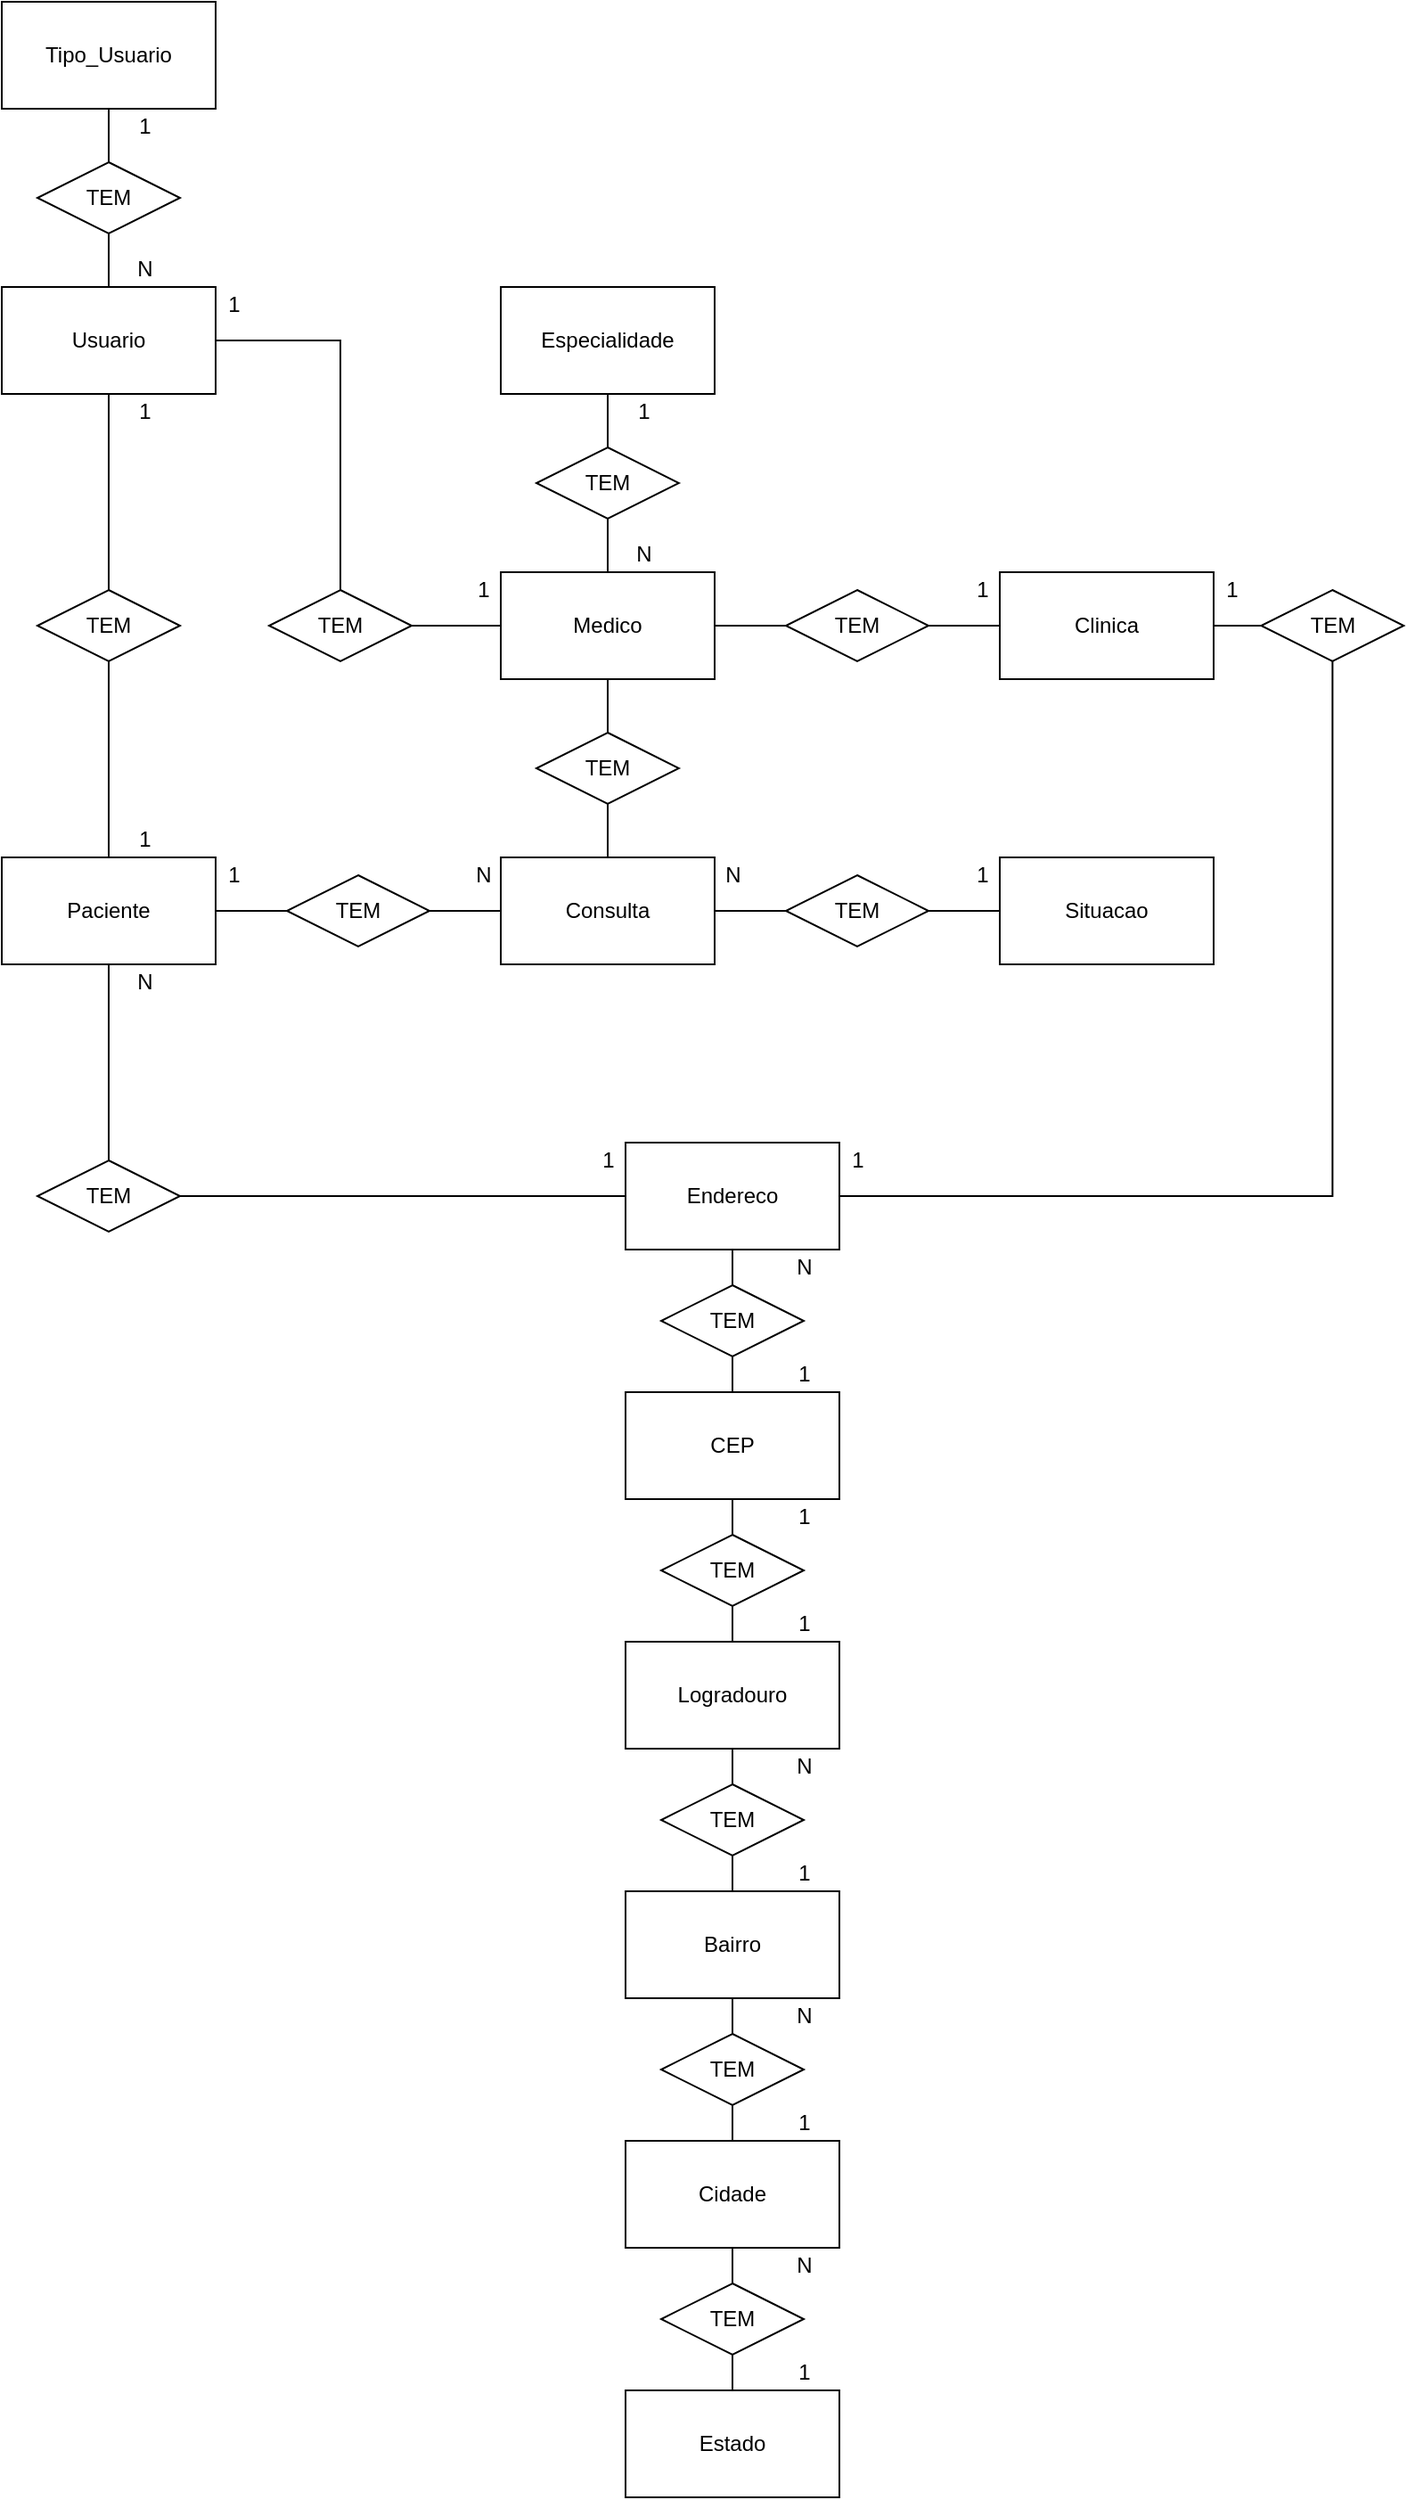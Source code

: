 <mxfile version="12.7.4" type="device" pages="2"><diagram id="xX5vNnJ4aQpVEiKpkc1a" name="CONCEITUAL"><mxGraphModel dx="1240" dy="573" grid="1" gridSize="10" guides="1" tooltips="1" connect="1" arrows="1" fold="1" page="1" pageScale="1" pageWidth="827" pageHeight="1169" math="0" shadow="0"><root><mxCell id="0"/><mxCell id="1" parent="0"/><mxCell id="_pPyKlXhokjDwabBYxW_-8" style="edgeStyle=orthogonalEdgeStyle;rounded=0;orthogonalLoop=1;jettySize=auto;html=1;endArrow=none;endFill=0;" parent="1" source="AaoRIpN18jSqArTQ3IFh-1" target="_pPyKlXhokjDwabBYxW_-7" edge="1"><mxGeometry relative="1" as="geometry"/></mxCell><mxCell id="AaoRIpN18jSqArTQ3IFh-1" value="Clinica" style="rounded=0;whiteSpace=wrap;html=1;" parent="1" vertex="1"><mxGeometry x="600" y="360" width="120" height="60" as="geometry"/></mxCell><mxCell id="cfaOt3v4A75t9w-jLHPG-6" style="edgeStyle=orthogonalEdgeStyle;rounded=0;orthogonalLoop=1;jettySize=auto;html=1;endArrow=none;endFill=0;" parent="1" source="AaoRIpN18jSqArTQ3IFh-3" target="AaoRIpN18jSqArTQ3IFh-53" edge="1"><mxGeometry relative="1" as="geometry"/></mxCell><mxCell id="QCy-1--qtgoaAj9RAEd2-6" style="edgeStyle=orthogonalEdgeStyle;rounded=0;orthogonalLoop=1;jettySize=auto;html=1;endArrow=none;endFill=0;" parent="1" source="AaoRIpN18jSqArTQ3IFh-3" target="cfaOt3v4A75t9w-jLHPG-3" edge="1"><mxGeometry relative="1" as="geometry"/></mxCell><mxCell id="AaoRIpN18jSqArTQ3IFh-3" value="Usuario" style="rounded=0;whiteSpace=wrap;html=1;" parent="1" vertex="1"><mxGeometry x="40" y="200" width="120" height="60" as="geometry"/></mxCell><mxCell id="AaoRIpN18jSqArTQ3IFh-21" value="Tipo_Usuario" style="rounded=0;whiteSpace=wrap;html=1;" parent="1" vertex="1"><mxGeometry x="40" y="40" width="120" height="60" as="geometry"/></mxCell><mxCell id="QCy-1--qtgoaAj9RAEd2-4" style="edgeStyle=orthogonalEdgeStyle;rounded=0;orthogonalLoop=1;jettySize=auto;html=1;endArrow=none;endFill=0;" parent="1" source="AaoRIpN18jSqArTQ3IFh-25" target="cfaOt3v4A75t9w-jLHPG-3" edge="1"><mxGeometry relative="1" as="geometry"/></mxCell><mxCell id="AaoRIpN18jSqArTQ3IFh-25" value="Medico" style="rounded=0;whiteSpace=wrap;html=1;" parent="1" vertex="1"><mxGeometry x="320" y="360" width="120" height="60" as="geometry"/></mxCell><mxCell id="AyxmiWHA1_tb1GLm-Wla-2" style="edgeStyle=orthogonalEdgeStyle;rounded=0;orthogonalLoop=1;jettySize=auto;html=1;endArrow=none;endFill=0;" parent="1" source="AaoRIpN18jSqArTQ3IFh-26" target="AyxmiWHA1_tb1GLm-Wla-1" edge="1"><mxGeometry relative="1" as="geometry"/></mxCell><mxCell id="AaoRIpN18jSqArTQ3IFh-26" value="Paciente" style="rounded=0;whiteSpace=wrap;html=1;" parent="1" vertex="1"><mxGeometry x="40" y="520" width="120" height="60" as="geometry"/></mxCell><mxCell id="cfaOt3v4A75t9w-jLHPG-13" style="edgeStyle=orthogonalEdgeStyle;rounded=0;orthogonalLoop=1;jettySize=auto;html=1;endArrow=none;endFill=0;" parent="1" source="AaoRIpN18jSqArTQ3IFh-36" target="cfaOt3v4A75t9w-jLHPG-12" edge="1"><mxGeometry relative="1" as="geometry"/></mxCell><mxCell id="AaoRIpN18jSqArTQ3IFh-36" value="Especialidade" style="rounded=0;whiteSpace=wrap;html=1;" parent="1" vertex="1"><mxGeometry x="320" y="200" width="120" height="60" as="geometry"/></mxCell><mxCell id="6gq6NE-hmU_TNgrCoO52-2" style="edgeStyle=orthogonalEdgeStyle;rounded=0;orthogonalLoop=1;jettySize=auto;html=1;endArrow=none;endFill=0;" parent="1" source="AaoRIpN18jSqArTQ3IFh-40" target="6gq6NE-hmU_TNgrCoO52-1" edge="1"><mxGeometry relative="1" as="geometry"/></mxCell><mxCell id="AaoRIpN18jSqArTQ3IFh-40" value="Consulta" style="rounded=0;whiteSpace=wrap;html=1;" parent="1" vertex="1"><mxGeometry x="320" y="520" width="120" height="60" as="geometry"/></mxCell><mxCell id="9Ohtr-HVetpPCVz-IwMr-5" style="edgeStyle=orthogonalEdgeStyle;rounded=0;orthogonalLoop=1;jettySize=auto;html=1;endArrow=none;endFill=0;" edge="1" parent="1" source="AaoRIpN18jSqArTQ3IFh-41" target="9Ohtr-HVetpPCVz-IwMr-1"><mxGeometry relative="1" as="geometry"/></mxCell><mxCell id="AaoRIpN18jSqArTQ3IFh-41" value="Endereco" style="rounded=0;whiteSpace=wrap;html=1;" parent="1" vertex="1"><mxGeometry x="390" y="680" width="120" height="60" as="geometry"/></mxCell><mxCell id="AaoRIpN18jSqArTQ3IFh-42" value="Situacao" style="rounded=0;whiteSpace=wrap;html=1;" parent="1" vertex="1"><mxGeometry x="600" y="520" width="120" height="60" as="geometry"/></mxCell><mxCell id="cfaOt3v4A75t9w-jLHPG-4" style="edgeStyle=orthogonalEdgeStyle;rounded=0;orthogonalLoop=1;jettySize=auto;html=1;endArrow=none;endFill=0;" parent="1" source="AaoRIpN18jSqArTQ3IFh-53" target="AaoRIpN18jSqArTQ3IFh-21" edge="1"><mxGeometry relative="1" as="geometry"/></mxCell><mxCell id="AaoRIpN18jSqArTQ3IFh-53" value="TEM" style="rhombus;whiteSpace=wrap;html=1;" parent="1" vertex="1"><mxGeometry x="60" y="130" width="80" height="40" as="geometry"/></mxCell><mxCell id="cfaOt3v4A75t9w-jLHPG-3" value="TEM" style="rhombus;whiteSpace=wrap;html=1;" parent="1" vertex="1"><mxGeometry x="190" y="370" width="80" height="40" as="geometry"/></mxCell><mxCell id="cfaOt3v4A75t9w-jLHPG-14" style="edgeStyle=orthogonalEdgeStyle;rounded=0;orthogonalLoop=1;jettySize=auto;html=1;entryX=0.5;entryY=0;entryDx=0;entryDy=0;endArrow=none;endFill=0;" parent="1" source="cfaOt3v4A75t9w-jLHPG-12" target="AaoRIpN18jSqArTQ3IFh-25" edge="1"><mxGeometry relative="1" as="geometry"/></mxCell><mxCell id="cfaOt3v4A75t9w-jLHPG-12" value="TEM" style="rhombus;whiteSpace=wrap;html=1;" parent="1" vertex="1"><mxGeometry x="340" y="290" width="80" height="40" as="geometry"/></mxCell><mxCell id="AyxmiWHA1_tb1GLm-Wla-3" style="edgeStyle=orthogonalEdgeStyle;rounded=0;orthogonalLoop=1;jettySize=auto;html=1;endArrow=none;endFill=0;" parent="1" source="AyxmiWHA1_tb1GLm-Wla-1" target="AaoRIpN18jSqArTQ3IFh-40" edge="1"><mxGeometry relative="1" as="geometry"/></mxCell><mxCell id="AyxmiWHA1_tb1GLm-Wla-1" value="TEM" style="rhombus;whiteSpace=wrap;html=1;" parent="1" vertex="1"><mxGeometry x="200" y="530" width="80" height="40" as="geometry"/></mxCell><mxCell id="AyxmiWHA1_tb1GLm-Wla-5" style="edgeStyle=orthogonalEdgeStyle;rounded=0;orthogonalLoop=1;jettySize=auto;html=1;endArrow=none;endFill=0;" parent="1" source="AyxmiWHA1_tb1GLm-Wla-4" target="AaoRIpN18jSqArTQ3IFh-40" edge="1"><mxGeometry relative="1" as="geometry"/></mxCell><mxCell id="AyxmiWHA1_tb1GLm-Wla-6" style="edgeStyle=orthogonalEdgeStyle;rounded=0;orthogonalLoop=1;jettySize=auto;html=1;endArrow=none;endFill=0;" parent="1" source="AyxmiWHA1_tb1GLm-Wla-4" target="AaoRIpN18jSqArTQ3IFh-25" edge="1"><mxGeometry relative="1" as="geometry"/></mxCell><mxCell id="AyxmiWHA1_tb1GLm-Wla-4" value="TEM" style="rhombus;whiteSpace=wrap;html=1;" parent="1" vertex="1"><mxGeometry x="340" y="450" width="80" height="40" as="geometry"/></mxCell><mxCell id="6gq6NE-hmU_TNgrCoO52-3" style="edgeStyle=orthogonalEdgeStyle;rounded=0;orthogonalLoop=1;jettySize=auto;html=1;endArrow=none;endFill=0;" parent="1" source="6gq6NE-hmU_TNgrCoO52-1" target="AaoRIpN18jSqArTQ3IFh-42" edge="1"><mxGeometry relative="1" as="geometry"/></mxCell><mxCell id="6gq6NE-hmU_TNgrCoO52-1" value="TEM" style="rhombus;whiteSpace=wrap;html=1;" parent="1" vertex="1"><mxGeometry x="480" y="530" width="80" height="40" as="geometry"/></mxCell><mxCell id="_pPyKlXhokjDwabBYxW_-2" style="edgeStyle=orthogonalEdgeStyle;rounded=0;orthogonalLoop=1;jettySize=auto;html=1;endArrow=none;endFill=0;" parent="1" source="_pPyKlXhokjDwabBYxW_-1" target="AaoRIpN18jSqArTQ3IFh-26" edge="1"><mxGeometry relative="1" as="geometry"/></mxCell><mxCell id="_pPyKlXhokjDwabBYxW_-3" style="edgeStyle=orthogonalEdgeStyle;rounded=0;orthogonalLoop=1;jettySize=auto;html=1;endArrow=none;endFill=0;" parent="1" source="_pPyKlXhokjDwabBYxW_-1" target="AaoRIpN18jSqArTQ3IFh-41" edge="1"><mxGeometry relative="1" as="geometry"/></mxCell><mxCell id="_pPyKlXhokjDwabBYxW_-1" value="TEM" style="rhombus;whiteSpace=wrap;html=1;" parent="1" vertex="1"><mxGeometry x="60" y="690" width="80" height="40" as="geometry"/></mxCell><mxCell id="_pPyKlXhokjDwabBYxW_-5" style="edgeStyle=orthogonalEdgeStyle;rounded=0;orthogonalLoop=1;jettySize=auto;html=1;endArrow=none;endFill=0;" parent="1" source="_pPyKlXhokjDwabBYxW_-4" target="AaoRIpN18jSqArTQ3IFh-1" edge="1"><mxGeometry relative="1" as="geometry"/></mxCell><mxCell id="_pPyKlXhokjDwabBYxW_-6" style="edgeStyle=orthogonalEdgeStyle;rounded=0;orthogonalLoop=1;jettySize=auto;html=1;endArrow=none;endFill=0;" parent="1" source="_pPyKlXhokjDwabBYxW_-4" target="AaoRIpN18jSqArTQ3IFh-25" edge="1"><mxGeometry relative="1" as="geometry"/></mxCell><mxCell id="_pPyKlXhokjDwabBYxW_-4" value="TEM" style="rhombus;whiteSpace=wrap;html=1;" parent="1" vertex="1"><mxGeometry x="480" y="370" width="80" height="40" as="geometry"/></mxCell><mxCell id="_pPyKlXhokjDwabBYxW_-9" style="edgeStyle=orthogonalEdgeStyle;rounded=0;orthogonalLoop=1;jettySize=auto;html=1;endArrow=none;endFill=0;entryX=1;entryY=0.5;entryDx=0;entryDy=0;" parent="1" source="_pPyKlXhokjDwabBYxW_-7" target="AaoRIpN18jSqArTQ3IFh-41" edge="1"><mxGeometry relative="1" as="geometry"><mxPoint x="786.67" y="710" as="targetPoint"/><Array as="points"><mxPoint x="787" y="710"/></Array></mxGeometry></mxCell><mxCell id="_pPyKlXhokjDwabBYxW_-7" value="TEM" style="rhombus;whiteSpace=wrap;html=1;" parent="1" vertex="1"><mxGeometry x="746.67" y="370" width="80" height="40" as="geometry"/></mxCell><mxCell id="_pPyKlXhokjDwabBYxW_-10" value="1" style="text;html=1;align=center;verticalAlign=middle;resizable=0;points=[];autosize=1;" parent="1" vertex="1"><mxGeometry x="580" y="520" width="20" height="20" as="geometry"/></mxCell><mxCell id="_pPyKlXhokjDwabBYxW_-11" value="N" style="text;html=1;align=center;verticalAlign=middle;resizable=0;points=[];autosize=1;" parent="1" vertex="1"><mxGeometry x="440" y="520" width="20" height="20" as="geometry"/></mxCell><mxCell id="_pPyKlXhokjDwabBYxW_-12" value="1" style="text;html=1;align=center;verticalAlign=middle;resizable=0;points=[];autosize=1;" parent="1" vertex="1"><mxGeometry x="720" y="360" width="20" height="20" as="geometry"/></mxCell><mxCell id="_pPyKlXhokjDwabBYxW_-13" value="1" style="text;html=1;align=center;verticalAlign=middle;resizable=0;points=[];autosize=1;" parent="1" vertex="1"><mxGeometry x="510" y="680" width="20" height="20" as="geometry"/></mxCell><mxCell id="_pPyKlXhokjDwabBYxW_-14" value="1" style="text;html=1;align=center;verticalAlign=middle;resizable=0;points=[];autosize=1;" parent="1" vertex="1"><mxGeometry x="370" y="680" width="20" height="20" as="geometry"/></mxCell><mxCell id="_pPyKlXhokjDwabBYxW_-15" value="N" style="text;html=1;align=center;verticalAlign=middle;resizable=0;points=[];autosize=1;" parent="1" vertex="1"><mxGeometry x="110" y="580" width="20" height="20" as="geometry"/></mxCell><mxCell id="_pPyKlXhokjDwabBYxW_-16" value="1" style="text;html=1;align=center;verticalAlign=middle;resizable=0;points=[];autosize=1;" parent="1" vertex="1"><mxGeometry x="160" y="520" width="20" height="20" as="geometry"/></mxCell><mxCell id="_pPyKlXhokjDwabBYxW_-19" value="N" style="text;html=1;align=center;verticalAlign=middle;resizable=0;points=[];autosize=1;" parent="1" vertex="1"><mxGeometry x="300" y="520" width="20" height="20" as="geometry"/></mxCell><mxCell id="_pPyKlXhokjDwabBYxW_-20" value="1" style="text;html=1;align=center;verticalAlign=middle;resizable=0;points=[];autosize=1;" parent="1" vertex="1"><mxGeometry x="580" y="360" width="20" height="20" as="geometry"/></mxCell><mxCell id="_pPyKlXhokjDwabBYxW_-21" value="N" style="text;html=1;align=center;verticalAlign=middle;resizable=0;points=[];autosize=1;" parent="1" vertex="1"><mxGeometry x="390" y="340" width="20" height="20" as="geometry"/></mxCell><mxCell id="_pPyKlXhokjDwabBYxW_-22" value="1" style="text;html=1;align=center;verticalAlign=middle;resizable=0;points=[];autosize=1;" parent="1" vertex="1"><mxGeometry x="390" y="260" width="20" height="20" as="geometry"/></mxCell><mxCell id="QCy-1--qtgoaAj9RAEd2-2" style="edgeStyle=orthogonalEdgeStyle;rounded=0;orthogonalLoop=1;jettySize=auto;html=1;entryX=0.5;entryY=1;entryDx=0;entryDy=0;endArrow=none;endFill=0;" parent="1" source="QCy-1--qtgoaAj9RAEd2-1" target="AaoRIpN18jSqArTQ3IFh-3" edge="1"><mxGeometry relative="1" as="geometry"/></mxCell><mxCell id="QCy-1--qtgoaAj9RAEd2-3" style="edgeStyle=orthogonalEdgeStyle;rounded=0;orthogonalLoop=1;jettySize=auto;html=1;endArrow=none;endFill=0;" parent="1" source="QCy-1--qtgoaAj9RAEd2-1" target="AaoRIpN18jSqArTQ3IFh-26" edge="1"><mxGeometry relative="1" as="geometry"/></mxCell><mxCell id="QCy-1--qtgoaAj9RAEd2-1" value="TEM" style="rhombus;whiteSpace=wrap;html=1;" parent="1" vertex="1"><mxGeometry x="60" y="370" width="80" height="40" as="geometry"/></mxCell><mxCell id="QCy-1--qtgoaAj9RAEd2-7" value="1" style="text;html=1;align=center;verticalAlign=middle;resizable=0;points=[];autosize=1;" parent="1" vertex="1"><mxGeometry x="110" y="100" width="20" height="20" as="geometry"/></mxCell><mxCell id="QCy-1--qtgoaAj9RAEd2-8" value="N" style="text;html=1;align=center;verticalAlign=middle;resizable=0;points=[];autosize=1;" parent="1" vertex="1"><mxGeometry x="110" y="180" width="20" height="20" as="geometry"/></mxCell><mxCell id="QCy-1--qtgoaAj9RAEd2-9" value="1" style="text;html=1;align=center;verticalAlign=middle;resizable=0;points=[];autosize=1;" parent="1" vertex="1"><mxGeometry x="160" y="200" width="20" height="20" as="geometry"/></mxCell><mxCell id="QCy-1--qtgoaAj9RAEd2-10" value="1" style="text;html=1;align=center;verticalAlign=middle;resizable=0;points=[];autosize=1;" parent="1" vertex="1"><mxGeometry x="300" y="360" width="20" height="20" as="geometry"/></mxCell><mxCell id="QCy-1--qtgoaAj9RAEd2-11" value="1" style="text;html=1;align=center;verticalAlign=middle;resizable=0;points=[];autosize=1;" parent="1" vertex="1"><mxGeometry x="110" y="500" width="20" height="20" as="geometry"/></mxCell><mxCell id="QCy-1--qtgoaAj9RAEd2-12" value="1" style="text;html=1;align=center;verticalAlign=middle;resizable=0;points=[];autosize=1;" parent="1" vertex="1"><mxGeometry x="110" y="260" width="20" height="20" as="geometry"/></mxCell><mxCell id="9Ohtr-HVetpPCVz-IwMr-7" style="edgeStyle=orthogonalEdgeStyle;rounded=0;orthogonalLoop=1;jettySize=auto;html=1;endArrow=none;endFill=0;" edge="1" parent="1" source="IA1qiIXjhYhr0KDOq_K5-1" target="9Ohtr-HVetpPCVz-IwMr-2"><mxGeometry relative="1" as="geometry"/></mxCell><mxCell id="IA1qiIXjhYhr0KDOq_K5-1" value="CEP" style="rounded=0;whiteSpace=wrap;html=1;" vertex="1" parent="1"><mxGeometry x="390" y="820" width="120" height="60" as="geometry"/></mxCell><mxCell id="9Ohtr-HVetpPCVz-IwMr-9" style="edgeStyle=orthogonalEdgeStyle;rounded=0;orthogonalLoop=1;jettySize=auto;html=1;endArrow=none;endFill=0;" edge="1" parent="1" source="IA1qiIXjhYhr0KDOq_K5-2" target="9Ohtr-HVetpPCVz-IwMr-3"><mxGeometry relative="1" as="geometry"/></mxCell><mxCell id="IA1qiIXjhYhr0KDOq_K5-2" value="Logradouro" style="rounded=0;whiteSpace=wrap;html=1;" vertex="1" parent="1"><mxGeometry x="390" y="960" width="120" height="60" as="geometry"/></mxCell><mxCell id="9Ohtr-HVetpPCVz-IwMr-11" style="edgeStyle=orthogonalEdgeStyle;rounded=0;orthogonalLoop=1;jettySize=auto;html=1;endArrow=none;endFill=0;" edge="1" parent="1" source="IA1qiIXjhYhr0KDOq_K5-3" target="9Ohtr-HVetpPCVz-IwMr-4"><mxGeometry relative="1" as="geometry"/></mxCell><mxCell id="IA1qiIXjhYhr0KDOq_K5-3" value="Bairro" style="rounded=0;whiteSpace=wrap;html=1;" vertex="1" parent="1"><mxGeometry x="390" y="1100" width="120" height="60" as="geometry"/></mxCell><mxCell id="whpIok6drYrLoB02lv7z-3" style="edgeStyle=orthogonalEdgeStyle;rounded=0;orthogonalLoop=1;jettySize=auto;html=1;endArrow=none;endFill=0;" edge="1" parent="1" source="IA1qiIXjhYhr0KDOq_K5-4" target="whpIok6drYrLoB02lv7z-2"><mxGeometry relative="1" as="geometry"/></mxCell><mxCell id="IA1qiIXjhYhr0KDOq_K5-4" value="Cidade" style="rounded=0;whiteSpace=wrap;html=1;" vertex="1" parent="1"><mxGeometry x="390" y="1240" width="120" height="60" as="geometry"/></mxCell><mxCell id="9Ohtr-HVetpPCVz-IwMr-6" style="edgeStyle=orthogonalEdgeStyle;rounded=0;orthogonalLoop=1;jettySize=auto;html=1;endArrow=none;endFill=0;" edge="1" parent="1" source="9Ohtr-HVetpPCVz-IwMr-1" target="IA1qiIXjhYhr0KDOq_K5-1"><mxGeometry relative="1" as="geometry"/></mxCell><mxCell id="9Ohtr-HVetpPCVz-IwMr-1" value="TEM" style="rhombus;whiteSpace=wrap;html=1;" vertex="1" parent="1"><mxGeometry x="410" y="760" width="80" height="40" as="geometry"/></mxCell><mxCell id="9Ohtr-HVetpPCVz-IwMr-8" style="edgeStyle=orthogonalEdgeStyle;rounded=0;orthogonalLoop=1;jettySize=auto;html=1;endArrow=none;endFill=0;" edge="1" parent="1" source="9Ohtr-HVetpPCVz-IwMr-2" target="IA1qiIXjhYhr0KDOq_K5-2"><mxGeometry relative="1" as="geometry"/></mxCell><mxCell id="9Ohtr-HVetpPCVz-IwMr-2" value="TEM" style="rhombus;whiteSpace=wrap;html=1;" vertex="1" parent="1"><mxGeometry x="410" y="900" width="80" height="40" as="geometry"/></mxCell><mxCell id="9Ohtr-HVetpPCVz-IwMr-10" style="edgeStyle=orthogonalEdgeStyle;rounded=0;orthogonalLoop=1;jettySize=auto;html=1;endArrow=none;endFill=0;" edge="1" parent="1" source="9Ohtr-HVetpPCVz-IwMr-3" target="IA1qiIXjhYhr0KDOq_K5-3"><mxGeometry relative="1" as="geometry"/></mxCell><mxCell id="9Ohtr-HVetpPCVz-IwMr-3" value="TEM" style="rhombus;whiteSpace=wrap;html=1;" vertex="1" parent="1"><mxGeometry x="410" y="1040" width="80" height="40" as="geometry"/></mxCell><mxCell id="9Ohtr-HVetpPCVz-IwMr-12" style="edgeStyle=orthogonalEdgeStyle;rounded=0;orthogonalLoop=1;jettySize=auto;html=1;endArrow=none;endFill=0;" edge="1" parent="1" source="9Ohtr-HVetpPCVz-IwMr-4" target="IA1qiIXjhYhr0KDOq_K5-4"><mxGeometry relative="1" as="geometry"/></mxCell><mxCell id="9Ohtr-HVetpPCVz-IwMr-4" value="TEM" style="rhombus;whiteSpace=wrap;html=1;" vertex="1" parent="1"><mxGeometry x="410" y="1180" width="80" height="40" as="geometry"/></mxCell><mxCell id="9Ohtr-HVetpPCVz-IwMr-13" value="1" style="text;html=1;align=center;verticalAlign=middle;resizable=0;points=[];autosize=1;" vertex="1" parent="1"><mxGeometry x="480" y="800" width="20" height="20" as="geometry"/></mxCell><mxCell id="9Ohtr-HVetpPCVz-IwMr-14" value="N" style="text;html=1;align=center;verticalAlign=middle;resizable=0;points=[];autosize=1;" vertex="1" parent="1"><mxGeometry x="480" y="740" width="20" height="20" as="geometry"/></mxCell><mxCell id="9Ohtr-HVetpPCVz-IwMr-15" value="1" style="text;html=1;align=center;verticalAlign=middle;resizable=0;points=[];autosize=1;" vertex="1" parent="1"><mxGeometry x="480" y="940" width="20" height="20" as="geometry"/></mxCell><mxCell id="9Ohtr-HVetpPCVz-IwMr-16" value="1" style="text;html=1;align=center;verticalAlign=middle;resizable=0;points=[];autosize=1;" vertex="1" parent="1"><mxGeometry x="480" y="880" width="20" height="20" as="geometry"/></mxCell><mxCell id="9Ohtr-HVetpPCVz-IwMr-19" value="1" style="text;html=1;align=center;verticalAlign=middle;resizable=0;points=[];autosize=1;" vertex="1" parent="1"><mxGeometry x="480" y="1080" width="20" height="20" as="geometry"/></mxCell><mxCell id="9Ohtr-HVetpPCVz-IwMr-20" value="N" style="text;html=1;align=center;verticalAlign=middle;resizable=0;points=[];autosize=1;" vertex="1" parent="1"><mxGeometry x="480" y="1020" width="20" height="20" as="geometry"/></mxCell><mxCell id="9Ohtr-HVetpPCVz-IwMr-21" value="1" style="text;html=1;align=center;verticalAlign=middle;resizable=0;points=[];autosize=1;" vertex="1" parent="1"><mxGeometry x="480" y="1220" width="20" height="20" as="geometry"/></mxCell><mxCell id="9Ohtr-HVetpPCVz-IwMr-22" value="N" style="text;html=1;align=center;verticalAlign=middle;resizable=0;points=[];autosize=1;" vertex="1" parent="1"><mxGeometry x="480" y="1160" width="20" height="20" as="geometry"/></mxCell><mxCell id="whpIok6drYrLoB02lv7z-1" value="Estado" style="rounded=0;whiteSpace=wrap;html=1;" vertex="1" parent="1"><mxGeometry x="390" y="1380" width="120" height="60" as="geometry"/></mxCell><mxCell id="whpIok6drYrLoB02lv7z-4" style="edgeStyle=orthogonalEdgeStyle;rounded=0;orthogonalLoop=1;jettySize=auto;html=1;endArrow=none;endFill=0;" edge="1" parent="1" source="whpIok6drYrLoB02lv7z-2" target="whpIok6drYrLoB02lv7z-1"><mxGeometry relative="1" as="geometry"/></mxCell><mxCell id="whpIok6drYrLoB02lv7z-2" value="TEM" style="rhombus;whiteSpace=wrap;html=1;" vertex="1" parent="1"><mxGeometry x="410" y="1320" width="80" height="40" as="geometry"/></mxCell><mxCell id="whpIok6drYrLoB02lv7z-5" value="1" style="text;html=1;align=center;verticalAlign=middle;resizable=0;points=[];autosize=1;" vertex="1" parent="1"><mxGeometry x="480" y="1360" width="20" height="20" as="geometry"/></mxCell><mxCell id="whpIok6drYrLoB02lv7z-6" value="N" style="text;html=1;align=center;verticalAlign=middle;resizable=0;points=[];autosize=1;" vertex="1" parent="1"><mxGeometry x="480" y="1300" width="20" height="20" as="geometry"/></mxCell></root></mxGraphModel></diagram><diagram id="pIeTrmK9WHxaaFHy08vZ" name="LOGICO"><mxGraphModel dx="1240" dy="643" grid="1" gridSize="10" guides="1" tooltips="1" connect="1" arrows="1" fold="1" page="1" pageScale="1" pageWidth="827" pageHeight="1169" math="0" shadow="0"><root><mxCell id="gL58d6uxDUTTLj_EPVyR-0"/><mxCell id="gL58d6uxDUTTLj_EPVyR-1" parent="gL58d6uxDUTTLj_EPVyR-0"/><mxCell id="PommFO1w3oeZHxLqIZK8-0" value="Situacao" style="swimlane;fontStyle=0;childLayout=stackLayout;horizontal=1;startSize=26;fillColor=#e0e0e0;horizontalStack=0;resizeParent=1;resizeParentMax=0;resizeLast=0;collapsible=1;marginBottom=0;swimlaneFillColor=#ffffff;align=center;fontSize=14;" parent="gL58d6uxDUTTLj_EPVyR-1" vertex="1"><mxGeometry x="665" y="885" width="180" height="84" as="geometry"/></mxCell><mxCell id="PommFO1w3oeZHxLqIZK8-1" value="IdSituacao (int)" style="shape=partialRectangle;top=0;left=0;right=0;bottom=1;align=left;verticalAlign=middle;fillColor=none;spacingLeft=34;spacingRight=4;overflow=hidden;rotatable=0;points=[[0,0.5],[1,0.5]];portConstraint=eastwest;dropTarget=0;fontStyle=5;fontSize=12;" parent="PommFO1w3oeZHxLqIZK8-0" vertex="1"><mxGeometry y="26" width="180" height="30" as="geometry"/></mxCell><mxCell id="PommFO1w3oeZHxLqIZK8-2" value="PK" style="shape=partialRectangle;top=0;left=0;bottom=0;fillColor=none;align=left;verticalAlign=middle;spacingLeft=4;spacingRight=4;overflow=hidden;rotatable=0;points=[];portConstraint=eastwest;part=1;fontSize=12;" parent="PommFO1w3oeZHxLqIZK8-1" vertex="1" connectable="0"><mxGeometry width="30" height="30" as="geometry"/></mxCell><mxCell id="PommFO1w3oeZHxLqIZK8-3" value="TituloSituacao (varchar)" style="shape=partialRectangle;top=0;left=0;right=0;bottom=0;align=left;verticalAlign=top;fillColor=none;spacingLeft=34;spacingRight=4;overflow=hidden;rotatable=0;points=[[0,0.5],[1,0.5]];portConstraint=eastwest;dropTarget=0;fontSize=12;" parent="PommFO1w3oeZHxLqIZK8-0" vertex="1"><mxGeometry y="56" width="180" height="26" as="geometry"/></mxCell><mxCell id="PommFO1w3oeZHxLqIZK8-4" value="" style="shape=partialRectangle;top=0;left=0;bottom=0;fillColor=none;align=left;verticalAlign=top;spacingLeft=4;spacingRight=4;overflow=hidden;rotatable=0;points=[];portConstraint=eastwest;part=1;fontSize=12;" parent="PommFO1w3oeZHxLqIZK8-3" vertex="1" connectable="0"><mxGeometry width="30" height="26" as="geometry"/></mxCell><mxCell id="PommFO1w3oeZHxLqIZK8-9" value="" style="shape=partialRectangle;top=0;left=0;right=0;bottom=0;align=left;verticalAlign=top;fillColor=none;spacingLeft=34;spacingRight=4;overflow=hidden;rotatable=0;points=[[0,0.5],[1,0.5]];portConstraint=eastwest;dropTarget=0;fontSize=12;" parent="PommFO1w3oeZHxLqIZK8-0" vertex="1"><mxGeometry y="82" width="180" height="2" as="geometry"/></mxCell><mxCell id="PommFO1w3oeZHxLqIZK8-10" value="" style="shape=partialRectangle;top=0;left=0;bottom=0;fillColor=none;align=left;verticalAlign=top;spacingLeft=4;spacingRight=4;overflow=hidden;rotatable=0;points=[];portConstraint=eastwest;part=1;fontSize=12;" parent="PommFO1w3oeZHxLqIZK8-9" vertex="1" connectable="0"><mxGeometry width="30" height="2" as="geometry"/></mxCell><mxCell id="32Wzxm65iwYyu1wAOGxH-0" value="Especialidade" style="swimlane;fontStyle=0;childLayout=stackLayout;horizontal=1;startSize=26;fillColor=#e0e0e0;horizontalStack=0;resizeParent=1;resizeParentMax=0;resizeLast=0;collapsible=1;marginBottom=0;swimlaneFillColor=#ffffff;align=center;fontSize=14;" parent="gL58d6uxDUTTLj_EPVyR-1" vertex="1"><mxGeometry x="380" y="626" width="160" height="84" as="geometry"/></mxCell><mxCell id="32Wzxm65iwYyu1wAOGxH-1" value="IdEspecialidade (int)" style="shape=partialRectangle;top=0;left=0;right=0;bottom=1;align=left;verticalAlign=middle;fillColor=none;spacingLeft=34;spacingRight=4;overflow=hidden;rotatable=0;points=[[0,0.5],[1,0.5]];portConstraint=eastwest;dropTarget=0;fontStyle=5;fontSize=12;" parent="32Wzxm65iwYyu1wAOGxH-0" vertex="1"><mxGeometry y="26" width="160" height="30" as="geometry"/></mxCell><mxCell id="32Wzxm65iwYyu1wAOGxH-2" value="PK" style="shape=partialRectangle;top=0;left=0;bottom=0;fillColor=none;align=left;verticalAlign=middle;spacingLeft=4;spacingRight=4;overflow=hidden;rotatable=0;points=[];portConstraint=eastwest;part=1;fontSize=12;" parent="32Wzxm65iwYyu1wAOGxH-1" vertex="1" connectable="0"><mxGeometry width="30" height="30" as="geometry"/></mxCell><mxCell id="32Wzxm65iwYyu1wAOGxH-3" value="TituloEsp (varchar)" style="shape=partialRectangle;top=0;left=0;right=0;bottom=0;align=left;verticalAlign=top;fillColor=none;spacingLeft=34;spacingRight=4;overflow=hidden;rotatable=0;points=[[0,0.5],[1,0.5]];portConstraint=eastwest;dropTarget=0;fontSize=12;" parent="32Wzxm65iwYyu1wAOGxH-0" vertex="1"><mxGeometry y="56" width="160" height="26" as="geometry"/></mxCell><mxCell id="32Wzxm65iwYyu1wAOGxH-4" value="" style="shape=partialRectangle;top=0;left=0;bottom=0;fillColor=none;align=left;verticalAlign=top;spacingLeft=4;spacingRight=4;overflow=hidden;rotatable=0;points=[];portConstraint=eastwest;part=1;fontSize=12;" parent="32Wzxm65iwYyu1wAOGxH-3" vertex="1" connectable="0"><mxGeometry width="30" height="26" as="geometry"/></mxCell><mxCell id="32Wzxm65iwYyu1wAOGxH-5" value="" style="shape=partialRectangle;top=0;left=0;right=0;bottom=0;align=left;verticalAlign=top;fillColor=none;spacingLeft=34;spacingRight=4;overflow=hidden;rotatable=0;points=[[0,0.5],[1,0.5]];portConstraint=eastwest;dropTarget=0;fontSize=12;" parent="32Wzxm65iwYyu1wAOGxH-0" vertex="1"><mxGeometry y="82" width="160" height="2" as="geometry"/></mxCell><mxCell id="32Wzxm65iwYyu1wAOGxH-6" value="" style="shape=partialRectangle;top=0;left=0;bottom=0;fillColor=none;align=left;verticalAlign=top;spacingLeft=4;spacingRight=4;overflow=hidden;rotatable=0;points=[];portConstraint=eastwest;part=1;fontSize=12;" parent="32Wzxm65iwYyu1wAOGxH-5" vertex="1" connectable="0"><mxGeometry width="30" height="2" as="geometry"/></mxCell><mxCell id="VPQWIN82dYF83w_trEtV-0" value="TipoUsuario" style="swimlane;fontStyle=0;childLayout=stackLayout;horizontal=1;startSize=26;fillColor=#e0e0e0;horizontalStack=0;resizeParent=1;resizeParentMax=0;resizeLast=0;collapsible=1;marginBottom=0;swimlaneFillColor=#ffffff;align=center;fontSize=14;" parent="gL58d6uxDUTTLj_EPVyR-1" vertex="1"><mxGeometry x="60" y="407" width="160" height="84" as="geometry"/></mxCell><mxCell id="VPQWIN82dYF83w_trEtV-1" value="IdTipoUsuario (int)" style="shape=partialRectangle;top=0;left=0;right=0;bottom=1;align=left;verticalAlign=middle;fillColor=none;spacingLeft=34;spacingRight=4;overflow=hidden;rotatable=0;points=[[0,0.5],[1,0.5]];portConstraint=eastwest;dropTarget=0;fontStyle=5;fontSize=12;" parent="VPQWIN82dYF83w_trEtV-0" vertex="1"><mxGeometry y="26" width="160" height="30" as="geometry"/></mxCell><mxCell id="VPQWIN82dYF83w_trEtV-2" value="PK" style="shape=partialRectangle;top=0;left=0;bottom=0;fillColor=none;align=left;verticalAlign=middle;spacingLeft=4;spacingRight=4;overflow=hidden;rotatable=0;points=[];portConstraint=eastwest;part=1;fontSize=12;" parent="VPQWIN82dYF83w_trEtV-1" vertex="1" connectable="0"><mxGeometry width="30" height="30" as="geometry"/></mxCell><mxCell id="VPQWIN82dYF83w_trEtV-3" value="TituloTipo (varchar)" style="shape=partialRectangle;top=0;left=0;right=0;bottom=0;align=left;verticalAlign=top;fillColor=none;spacingLeft=34;spacingRight=4;overflow=hidden;rotatable=0;points=[[0,0.5],[1,0.5]];portConstraint=eastwest;dropTarget=0;fontSize=12;" parent="VPQWIN82dYF83w_trEtV-0" vertex="1"><mxGeometry y="56" width="160" height="26" as="geometry"/></mxCell><mxCell id="VPQWIN82dYF83w_trEtV-4" value="" style="shape=partialRectangle;top=0;left=0;bottom=0;fillColor=none;align=left;verticalAlign=top;spacingLeft=4;spacingRight=4;overflow=hidden;rotatable=0;points=[];portConstraint=eastwest;part=1;fontSize=12;" parent="VPQWIN82dYF83w_trEtV-3" vertex="1" connectable="0"><mxGeometry width="30" height="26" as="geometry"/></mxCell><mxCell id="VPQWIN82dYF83w_trEtV-5" value="" style="shape=partialRectangle;top=0;left=0;right=0;bottom=0;align=left;verticalAlign=top;fillColor=none;spacingLeft=34;spacingRight=4;overflow=hidden;rotatable=0;points=[[0,0.5],[1,0.5]];portConstraint=eastwest;dropTarget=0;fontSize=12;" parent="VPQWIN82dYF83w_trEtV-0" vertex="1"><mxGeometry y="82" width="160" height="2" as="geometry"/></mxCell><mxCell id="VPQWIN82dYF83w_trEtV-6" value="" style="shape=partialRectangle;top=0;left=0;bottom=0;fillColor=none;align=left;verticalAlign=top;spacingLeft=4;spacingRight=4;overflow=hidden;rotatable=0;points=[];portConstraint=eastwest;part=1;fontSize=12;" parent="VPQWIN82dYF83w_trEtV-5" vertex="1" connectable="0"><mxGeometry width="30" height="2" as="geometry"/></mxCell><mxCell id="VPQWIN82dYF83w_trEtV-24" value="Clinica" style="swimlane;fontStyle=0;childLayout=stackLayout;horizontal=1;startSize=26;fillColor=#e0e0e0;horizontalStack=0;resizeParent=1;resizeParentMax=0;resizeLast=0;collapsible=1;marginBottom=0;swimlaneFillColor=#ffffff;align=center;fontSize=14;" parent="gL58d6uxDUTTLj_EPVyR-1" vertex="1"><mxGeometry x="630" y="339" width="240" height="190" as="geometry"/></mxCell><mxCell id="VPQWIN82dYF83w_trEtV-25" value="IdClinica (int)" style="shape=partialRectangle;top=0;left=0;right=0;bottom=0;align=left;verticalAlign=middle;fillColor=none;spacingLeft=60;spacingRight=4;overflow=hidden;rotatable=0;points=[[0,0.5],[1,0.5]];portConstraint=eastwest;dropTarget=0;fontStyle=5;fontSize=12;" parent="VPQWIN82dYF83w_trEtV-24" vertex="1"><mxGeometry y="26" width="240" height="30" as="geometry"/></mxCell><mxCell id="VPQWIN82dYF83w_trEtV-26" value="PK" style="shape=partialRectangle;fontStyle=1;top=0;left=0;bottom=0;fillColor=none;align=left;verticalAlign=middle;spacingLeft=4;spacingRight=4;overflow=hidden;rotatable=0;points=[];portConstraint=eastwest;part=1;fontSize=12;" parent="VPQWIN82dYF83w_trEtV-25" vertex="1" connectable="0"><mxGeometry width="56" height="30" as="geometry"/></mxCell><mxCell id="VPQWIN82dYF83w_trEtV-27" value="IdEndereco (int)" style="shape=partialRectangle;top=0;left=0;right=0;bottom=1;align=left;verticalAlign=middle;fillColor=none;spacingLeft=60;spacingRight=4;overflow=hidden;rotatable=0;points=[[0,0.5],[1,0.5]];portConstraint=eastwest;dropTarget=0;fontStyle=5;fontSize=12;" parent="VPQWIN82dYF83w_trEtV-24" vertex="1"><mxGeometry y="56" width="240" height="30" as="geometry"/></mxCell><mxCell id="VPQWIN82dYF83w_trEtV-28" value="FK1" style="shape=partialRectangle;fontStyle=1;top=0;left=0;bottom=0;fillColor=none;align=left;verticalAlign=middle;spacingLeft=4;spacingRight=4;overflow=hidden;rotatable=0;points=[];portConstraint=eastwest;part=1;fontSize=12;" parent="VPQWIN82dYF83w_trEtV-27" vertex="1" connectable="0"><mxGeometry width="56" height="30" as="geometry"/></mxCell><mxCell id="VPQWIN82dYF83w_trEtV-29" value="NomeFantasia (varchar)" style="shape=partialRectangle;top=0;left=0;right=0;bottom=0;align=left;verticalAlign=top;fillColor=none;spacingLeft=60;spacingRight=4;overflow=hidden;rotatable=0;points=[[0,0.5],[1,0.5]];portConstraint=eastwest;dropTarget=0;fontSize=12;" parent="VPQWIN82dYF83w_trEtV-24" vertex="1"><mxGeometry y="86" width="240" height="26" as="geometry"/></mxCell><mxCell id="VPQWIN82dYF83w_trEtV-30" value="" style="shape=partialRectangle;top=0;left=0;bottom=0;fillColor=none;align=left;verticalAlign=top;spacingLeft=4;spacingRight=4;overflow=hidden;rotatable=0;points=[];portConstraint=eastwest;part=1;fontSize=12;" parent="VPQWIN82dYF83w_trEtV-29" vertex="1" connectable="0"><mxGeometry width="56" height="26" as="geometry"/></mxCell><mxCell id="VPQWIN82dYF83w_trEtV-31" value="RazaoSocial (varchar)" style="shape=partialRectangle;top=0;left=0;right=0;bottom=0;align=left;verticalAlign=top;fillColor=none;spacingLeft=60;spacingRight=4;overflow=hidden;rotatable=0;points=[[0,0.5],[1,0.5]];portConstraint=eastwest;dropTarget=0;fontSize=12;" parent="VPQWIN82dYF83w_trEtV-24" vertex="1"><mxGeometry y="112" width="240" height="26" as="geometry"/></mxCell><mxCell id="VPQWIN82dYF83w_trEtV-32" value="" style="shape=partialRectangle;top=0;left=0;bottom=0;fillColor=none;align=left;verticalAlign=top;spacingLeft=4;spacingRight=4;overflow=hidden;rotatable=0;points=[];portConstraint=eastwest;part=1;fontSize=12;" parent="VPQWIN82dYF83w_trEtV-31" vertex="1" connectable="0"><mxGeometry width="56" height="26" as="geometry"/></mxCell><mxCell id="VPQWIN82dYF83w_trEtV-33" value="CNPJ (varchar)" style="shape=partialRectangle;top=0;left=0;right=0;bottom=0;align=left;verticalAlign=top;fillColor=none;spacingLeft=60;spacingRight=4;overflow=hidden;rotatable=0;points=[[0,0.5],[1,0.5]];portConstraint=eastwest;dropTarget=0;fontSize=12;" parent="VPQWIN82dYF83w_trEtV-24" vertex="1"><mxGeometry y="138" width="240" height="26" as="geometry"/></mxCell><mxCell id="VPQWIN82dYF83w_trEtV-34" value="" style="shape=partialRectangle;top=0;left=0;bottom=0;fillColor=none;align=left;verticalAlign=top;spacingLeft=4;spacingRight=4;overflow=hidden;rotatable=0;points=[];portConstraint=eastwest;part=1;fontSize=12;" parent="VPQWIN82dYF83w_trEtV-33" vertex="1" connectable="0"><mxGeometry width="56" height="26" as="geometry"/></mxCell><mxCell id="VPQWIN82dYF83w_trEtV-35" value="HorarioFuncionamento (varchar)" style="shape=partialRectangle;top=0;left=0;right=0;bottom=0;align=left;verticalAlign=top;fillColor=none;spacingLeft=60;spacingRight=4;overflow=hidden;rotatable=0;points=[[0,0.5],[1,0.5]];portConstraint=eastwest;dropTarget=0;fontSize=12;" parent="VPQWIN82dYF83w_trEtV-24" vertex="1"><mxGeometry y="164" width="240" height="26" as="geometry"/></mxCell><mxCell id="VPQWIN82dYF83w_trEtV-36" value="" style="shape=partialRectangle;top=0;left=0;bottom=0;fillColor=none;align=left;verticalAlign=top;spacingLeft=4;spacingRight=4;overflow=hidden;rotatable=0;points=[];portConstraint=eastwest;part=1;fontSize=12;" parent="VPQWIN82dYF83w_trEtV-35" vertex="1" connectable="0"><mxGeometry width="56" height="26" as="geometry"/></mxCell><mxCell id="VPQWIN82dYF83w_trEtV-41" value="Usuario" style="swimlane;fontStyle=0;childLayout=stackLayout;horizontal=1;startSize=26;fillColor=#e0e0e0;horizontalStack=0;resizeParent=1;resizeParentMax=0;resizeLast=0;collapsible=1;marginBottom=0;swimlaneFillColor=#ffffff;align=center;fontSize=14;" parent="gL58d6uxDUTTLj_EPVyR-1" vertex="1"><mxGeometry x="60.0" y="80" width="190" height="168" as="geometry"/></mxCell><mxCell id="VPQWIN82dYF83w_trEtV-42" value="IdUsuario (int)" style="shape=partialRectangle;top=0;left=0;right=0;bottom=0;align=left;verticalAlign=middle;fillColor=none;spacingLeft=60;spacingRight=4;overflow=hidden;rotatable=0;points=[[0,0.5],[1,0.5]];portConstraint=eastwest;dropTarget=0;fontStyle=5;fontSize=12;" parent="VPQWIN82dYF83w_trEtV-41" vertex="1"><mxGeometry y="26" width="190" height="30" as="geometry"/></mxCell><mxCell id="VPQWIN82dYF83w_trEtV-43" value="PK" style="shape=partialRectangle;fontStyle=1;top=0;left=0;bottom=0;fillColor=none;align=left;verticalAlign=middle;spacingLeft=4;spacingRight=4;overflow=hidden;rotatable=0;points=[];portConstraint=eastwest;part=1;fontSize=12;" parent="VPQWIN82dYF83w_trEtV-42" vertex="1" connectable="0"><mxGeometry width="56" height="30" as="geometry"/></mxCell><mxCell id="VPQWIN82dYF83w_trEtV-54" value="IdTipoUsuario (int)" style="shape=partialRectangle;top=0;left=0;right=0;bottom=0;align=left;verticalAlign=middle;fillColor=none;spacingLeft=60;spacingRight=4;overflow=hidden;rotatable=0;points=[[0,0.5],[1,0.5]];portConstraint=eastwest;dropTarget=0;fontStyle=5;fontSize=12;" parent="VPQWIN82dYF83w_trEtV-41" vertex="1"><mxGeometry y="56" width="190" height="30" as="geometry"/></mxCell><mxCell id="VPQWIN82dYF83w_trEtV-55" value="FK1" style="shape=partialRectangle;fontStyle=1;top=0;left=0;bottom=0;fillColor=none;align=left;verticalAlign=middle;spacingLeft=4;spacingRight=4;overflow=hidden;rotatable=0;points=[];portConstraint=eastwest;part=1;fontSize=12;" parent="VPQWIN82dYF83w_trEtV-54" vertex="1" connectable="0"><mxGeometry width="56" height="30" as="geometry"/></mxCell><mxCell id="VPQWIN82dYF83w_trEtV-44" value="IdClinica (int)" style="shape=partialRectangle;top=0;left=0;right=0;bottom=1;align=left;verticalAlign=middle;fillColor=none;spacingLeft=60;spacingRight=4;overflow=hidden;rotatable=0;points=[[0,0.5],[1,0.5]];portConstraint=eastwest;dropTarget=0;fontStyle=5;fontSize=12;" parent="VPQWIN82dYF83w_trEtV-41" vertex="1"><mxGeometry y="86" width="190" height="30" as="geometry"/></mxCell><mxCell id="VPQWIN82dYF83w_trEtV-45" value="FK2" style="shape=partialRectangle;fontStyle=1;top=0;left=0;bottom=0;fillColor=none;align=left;verticalAlign=middle;spacingLeft=4;spacingRight=4;overflow=hidden;rotatable=0;points=[];portConstraint=eastwest;part=1;fontSize=12;" parent="VPQWIN82dYF83w_trEtV-44" vertex="1" connectable="0"><mxGeometry width="56" height="30" as="geometry"/></mxCell><mxCell id="VPQWIN82dYF83w_trEtV-50" value="Email (varchar)" style="shape=partialRectangle;top=0;left=0;right=0;bottom=0;align=left;verticalAlign=top;fillColor=none;spacingLeft=60;spacingRight=4;overflow=hidden;rotatable=0;points=[[0,0.5],[1,0.5]];portConstraint=eastwest;dropTarget=0;fontSize=12;" parent="VPQWIN82dYF83w_trEtV-41" vertex="1"><mxGeometry y="116" width="190" height="26" as="geometry"/></mxCell><mxCell id="VPQWIN82dYF83w_trEtV-51" value="" style="shape=partialRectangle;top=0;left=0;bottom=0;fillColor=none;align=left;verticalAlign=top;spacingLeft=4;spacingRight=4;overflow=hidden;rotatable=0;points=[];portConstraint=eastwest;part=1;fontSize=12;" parent="VPQWIN82dYF83w_trEtV-50" vertex="1" connectable="0"><mxGeometry width="56" height="26" as="geometry"/></mxCell><mxCell id="9fDSzHjrLPsLPVsr5JaV-0" value="Senha (varchar)" style="shape=partialRectangle;top=0;left=0;right=0;bottom=0;align=left;verticalAlign=top;fillColor=none;spacingLeft=60;spacingRight=4;overflow=hidden;rotatable=0;points=[[0,0.5],[1,0.5]];portConstraint=eastwest;dropTarget=0;fontSize=12;" parent="VPQWIN82dYF83w_trEtV-41" vertex="1"><mxGeometry y="142" width="190" height="26" as="geometry"/></mxCell><mxCell id="9fDSzHjrLPsLPVsr5JaV-1" value="" style="shape=partialRectangle;top=0;left=0;bottom=0;fillColor=none;align=left;verticalAlign=top;spacingLeft=4;spacingRight=4;overflow=hidden;rotatable=0;points=[];portConstraint=eastwest;part=1;fontSize=12;" parent="9fDSzHjrLPsLPVsr5JaV-0" vertex="1" connectable="0"><mxGeometry width="56" height="26" as="geometry"/></mxCell><mxCell id="VPQWIN82dYF83w_trEtV-56" value="Paciente" style="swimlane;fontStyle=0;childLayout=stackLayout;horizontal=1;startSize=26;fillColor=#e0e0e0;horizontalStack=0;resizeParent=1;resizeParentMax=0;resizeLast=0;collapsible=1;marginBottom=0;swimlaneFillColor=#ffffff;align=center;fontSize=14;" parent="gL58d6uxDUTTLj_EPVyR-1" vertex="1"><mxGeometry x="350" y="80" width="190" height="246" as="geometry"/></mxCell><mxCell id="VPQWIN82dYF83w_trEtV-57" value="IdPaciente (int)" style="shape=partialRectangle;top=0;left=0;right=0;bottom=0;align=left;verticalAlign=middle;fillColor=none;spacingLeft=60;spacingRight=4;overflow=hidden;rotatable=0;points=[[0,0.5],[1,0.5]];portConstraint=eastwest;dropTarget=0;fontStyle=5;fontSize=12;" parent="VPQWIN82dYF83w_trEtV-56" vertex="1"><mxGeometry y="26" width="190" height="30" as="geometry"/></mxCell><mxCell id="VPQWIN82dYF83w_trEtV-58" value="PK" style="shape=partialRectangle;fontStyle=1;top=0;left=0;bottom=0;fillColor=none;align=left;verticalAlign=middle;spacingLeft=4;spacingRight=4;overflow=hidden;rotatable=0;points=[];portConstraint=eastwest;part=1;fontSize=12;" parent="VPQWIN82dYF83w_trEtV-57" vertex="1" connectable="0"><mxGeometry width="56" height="30" as="geometry"/></mxCell><mxCell id="VPQWIN82dYF83w_trEtV-59" value="IdUsuario (int)" style="shape=partialRectangle;top=0;left=0;right=0;bottom=0;align=left;verticalAlign=middle;fillColor=none;spacingLeft=60;spacingRight=4;overflow=hidden;rotatable=0;points=[[0,0.5],[1,0.5]];portConstraint=eastwest;dropTarget=0;fontStyle=5;fontSize=12;" parent="VPQWIN82dYF83w_trEtV-56" vertex="1"><mxGeometry y="56" width="190" height="30" as="geometry"/></mxCell><mxCell id="VPQWIN82dYF83w_trEtV-60" value="FK1" style="shape=partialRectangle;fontStyle=1;top=0;left=0;bottom=0;fillColor=none;align=left;verticalAlign=middle;spacingLeft=4;spacingRight=4;overflow=hidden;rotatable=0;points=[];portConstraint=eastwest;part=1;fontSize=12;" parent="VPQWIN82dYF83w_trEtV-59" vertex="1" connectable="0"><mxGeometry width="56" height="30" as="geometry"/></mxCell><mxCell id="VPQWIN82dYF83w_trEtV-61" value="IdEndereco (int)" style="shape=partialRectangle;top=0;left=0;right=0;bottom=1;align=left;verticalAlign=middle;fillColor=none;spacingLeft=60;spacingRight=4;overflow=hidden;rotatable=0;points=[[0,0.5],[1,0.5]];portConstraint=eastwest;dropTarget=0;fontStyle=5;fontSize=12;" parent="VPQWIN82dYF83w_trEtV-56" vertex="1"><mxGeometry y="86" width="190" height="30" as="geometry"/></mxCell><mxCell id="VPQWIN82dYF83w_trEtV-62" value="FK2" style="shape=partialRectangle;fontStyle=1;top=0;left=0;bottom=0;fillColor=none;align=left;verticalAlign=middle;spacingLeft=4;spacingRight=4;overflow=hidden;rotatable=0;points=[];portConstraint=eastwest;part=1;fontSize=12;" parent="VPQWIN82dYF83w_trEtV-61" vertex="1" connectable="0"><mxGeometry width="56" height="30" as="geometry"/></mxCell><mxCell id="VPQWIN82dYF83w_trEtV-67" value="Nome (varchar)" style="shape=partialRectangle;top=0;left=0;right=0;bottom=0;align=left;verticalAlign=top;fillColor=none;spacingLeft=60;spacingRight=4;overflow=hidden;rotatable=0;points=[[0,0.5],[1,0.5]];portConstraint=eastwest;dropTarget=0;fontSize=12;" parent="VPQWIN82dYF83w_trEtV-56" vertex="1"><mxGeometry y="116" width="190" height="26" as="geometry"/></mxCell><mxCell id="VPQWIN82dYF83w_trEtV-68" value="" style="shape=partialRectangle;top=0;left=0;bottom=0;fillColor=none;align=left;verticalAlign=top;spacingLeft=4;spacingRight=4;overflow=hidden;rotatable=0;points=[];portConstraint=eastwest;part=1;fontSize=12;" parent="VPQWIN82dYF83w_trEtV-67" vertex="1" connectable="0"><mxGeometry width="56" height="26" as="geometry"/></mxCell><mxCell id="ZspgdfJ0upMYFa9QCq4C-2" value="CPF (varchar)" style="shape=partialRectangle;top=0;left=0;right=0;bottom=0;align=left;verticalAlign=top;fillColor=none;spacingLeft=60;spacingRight=4;overflow=hidden;rotatable=0;points=[[0,0.5],[1,0.5]];portConstraint=eastwest;dropTarget=0;fontSize=12;" vertex="1" parent="VPQWIN82dYF83w_trEtV-56"><mxGeometry y="142" width="190" height="26" as="geometry"/></mxCell><mxCell id="ZspgdfJ0upMYFa9QCq4C-3" value="" style="shape=partialRectangle;top=0;left=0;bottom=0;fillColor=none;align=left;verticalAlign=top;spacingLeft=4;spacingRight=4;overflow=hidden;rotatable=0;points=[];portConstraint=eastwest;part=1;fontSize=12;" vertex="1" connectable="0" parent="ZspgdfJ0upMYFa9QCq4C-2"><mxGeometry width="56" height="26" as="geometry"/></mxCell><mxCell id="ZspgdfJ0upMYFa9QCq4C-0" value="RG (varchar)" style="shape=partialRectangle;top=0;left=0;right=0;bottom=0;align=left;verticalAlign=top;fillColor=none;spacingLeft=60;spacingRight=4;overflow=hidden;rotatable=0;points=[[0,0.5],[1,0.5]];portConstraint=eastwest;dropTarget=0;fontSize=12;" vertex="1" parent="VPQWIN82dYF83w_trEtV-56"><mxGeometry y="168" width="190" height="26" as="geometry"/></mxCell><mxCell id="ZspgdfJ0upMYFa9QCq4C-1" value="" style="shape=partialRectangle;top=0;left=0;bottom=0;fillColor=none;align=left;verticalAlign=top;spacingLeft=4;spacingRight=4;overflow=hidden;rotatable=0;points=[];portConstraint=eastwest;part=1;fontSize=12;" vertex="1" connectable="0" parent="ZspgdfJ0upMYFa9QCq4C-0"><mxGeometry width="56" height="26" as="geometry"/></mxCell><mxCell id="VPQWIN82dYF83w_trEtV-69" value="DataNascimento (date)" style="shape=partialRectangle;top=0;left=0;right=0;bottom=0;align=left;verticalAlign=top;fillColor=none;spacingLeft=60;spacingRight=4;overflow=hidden;rotatable=0;points=[[0,0.5],[1,0.5]];portConstraint=eastwest;dropTarget=0;fontSize=12;" parent="VPQWIN82dYF83w_trEtV-56" vertex="1"><mxGeometry y="194" width="190" height="26" as="geometry"/></mxCell><mxCell id="VPQWIN82dYF83w_trEtV-70" value="" style="shape=partialRectangle;top=0;left=0;bottom=0;fillColor=none;align=left;verticalAlign=top;spacingLeft=4;spacingRight=4;overflow=hidden;rotatable=0;points=[];portConstraint=eastwest;part=1;fontSize=12;" parent="VPQWIN82dYF83w_trEtV-69" vertex="1" connectable="0"><mxGeometry width="56" height="26" as="geometry"/></mxCell><mxCell id="VPQWIN82dYF83w_trEtV-71" value="Telefone (varchar)" style="shape=partialRectangle;top=0;left=0;right=0;bottom=0;align=left;verticalAlign=top;fillColor=none;spacingLeft=60;spacingRight=4;overflow=hidden;rotatable=0;points=[[0,0.5],[1,0.5]];portConstraint=eastwest;dropTarget=0;fontSize=12;" parent="VPQWIN82dYF83w_trEtV-56" vertex="1"><mxGeometry y="220" width="190" height="26" as="geometry"/></mxCell><mxCell id="VPQWIN82dYF83w_trEtV-72" value="" style="shape=partialRectangle;top=0;left=0;bottom=0;fillColor=none;align=left;verticalAlign=top;spacingLeft=4;spacingRight=4;overflow=hidden;rotatable=0;points=[];portConstraint=eastwest;part=1;fontSize=12;" parent="VPQWIN82dYF83w_trEtV-71" vertex="1" connectable="0"><mxGeometry width="56" height="26" as="geometry"/></mxCell><mxCell id="VPQWIN82dYF83w_trEtV-75" value="Medico" style="swimlane;fontStyle=0;childLayout=stackLayout;horizontal=1;startSize=26;fillColor=#e0e0e0;horizontalStack=0;resizeParent=1;resizeParentMax=0;resizeLast=0;collapsible=1;marginBottom=0;swimlaneFillColor=#ffffff;align=center;fontSize=14;" parent="gL58d6uxDUTTLj_EPVyR-1" vertex="1"><mxGeometry x="350" y="363" width="190" height="198" as="geometry"/></mxCell><mxCell id="VPQWIN82dYF83w_trEtV-76" value="IdMedico (int)" style="shape=partialRectangle;top=0;left=0;right=0;bottom=0;align=left;verticalAlign=middle;fillColor=none;spacingLeft=60;spacingRight=4;overflow=hidden;rotatable=0;points=[[0,0.5],[1,0.5]];portConstraint=eastwest;dropTarget=0;fontStyle=5;fontSize=12;" parent="VPQWIN82dYF83w_trEtV-75" vertex="1"><mxGeometry y="26" width="190" height="30" as="geometry"/></mxCell><mxCell id="VPQWIN82dYF83w_trEtV-77" value="PK" style="shape=partialRectangle;fontStyle=1;top=0;left=0;bottom=0;fillColor=none;align=left;verticalAlign=middle;spacingLeft=4;spacingRight=4;overflow=hidden;rotatable=0;points=[];portConstraint=eastwest;part=1;fontSize=12;" parent="VPQWIN82dYF83w_trEtV-76" vertex="1" connectable="0"><mxGeometry width="56" height="30" as="geometry"/></mxCell><mxCell id="VPQWIN82dYF83w_trEtV-96" value="IdClinica (int)" style="shape=partialRectangle;top=0;left=0;right=0;bottom=0;align=left;verticalAlign=middle;fillColor=none;spacingLeft=60;spacingRight=4;overflow=hidden;rotatable=0;points=[[0,0.5],[1,0.5]];portConstraint=eastwest;dropTarget=0;fontStyle=5;fontSize=12;" parent="VPQWIN82dYF83w_trEtV-75" vertex="1"><mxGeometry y="56" width="190" height="30" as="geometry"/></mxCell><mxCell id="VPQWIN82dYF83w_trEtV-97" value="FK1" style="shape=partialRectangle;fontStyle=1;top=0;left=0;bottom=0;fillColor=none;align=left;verticalAlign=middle;spacingLeft=4;spacingRight=4;overflow=hidden;rotatable=0;points=[];portConstraint=eastwest;part=1;fontSize=12;" parent="VPQWIN82dYF83w_trEtV-96" vertex="1" connectable="0"><mxGeometry width="56" height="30" as="geometry"/></mxCell><mxCell id="VPQWIN82dYF83w_trEtV-78" value="IdEspecialidade (int)" style="shape=partialRectangle;top=0;left=0;right=0;bottom=0;align=left;verticalAlign=middle;fillColor=none;spacingLeft=60;spacingRight=4;overflow=hidden;rotatable=0;points=[[0,0.5],[1,0.5]];portConstraint=eastwest;dropTarget=0;fontStyle=5;fontSize=12;" parent="VPQWIN82dYF83w_trEtV-75" vertex="1"><mxGeometry y="86" width="190" height="30" as="geometry"/></mxCell><mxCell id="VPQWIN82dYF83w_trEtV-79" value="FK2" style="shape=partialRectangle;fontStyle=1;top=0;left=0;bottom=0;fillColor=none;align=left;verticalAlign=middle;spacingLeft=4;spacingRight=4;overflow=hidden;rotatable=0;points=[];portConstraint=eastwest;part=1;fontSize=12;" parent="VPQWIN82dYF83w_trEtV-78" vertex="1" connectable="0"><mxGeometry width="56" height="30" as="geometry"/></mxCell><mxCell id="VPQWIN82dYF83w_trEtV-80" value="IdUsuario (int)" style="shape=partialRectangle;top=0;left=0;right=0;bottom=1;align=left;verticalAlign=middle;fillColor=none;spacingLeft=60;spacingRight=4;overflow=hidden;rotatable=0;points=[[0,0.5],[1,0.5]];portConstraint=eastwest;dropTarget=0;fontStyle=5;fontSize=12;" parent="VPQWIN82dYF83w_trEtV-75" vertex="1"><mxGeometry y="116" width="190" height="30" as="geometry"/></mxCell><mxCell id="VPQWIN82dYF83w_trEtV-81" value="FK3" style="shape=partialRectangle;fontStyle=1;top=0;left=0;bottom=0;fillColor=none;align=left;verticalAlign=middle;spacingLeft=4;spacingRight=4;overflow=hidden;rotatable=0;points=[];portConstraint=eastwest;part=1;fontSize=12;" parent="VPQWIN82dYF83w_trEtV-80" vertex="1" connectable="0"><mxGeometry width="56" height="30" as="geometry"/></mxCell><mxCell id="VPQWIN82dYF83w_trEtV-84" value="NomeMedico (varchar)" style="shape=partialRectangle;top=0;left=0;right=0;bottom=0;align=left;verticalAlign=top;fillColor=none;spacingLeft=60;spacingRight=4;overflow=hidden;rotatable=0;points=[[0,0.5],[1,0.5]];portConstraint=eastwest;dropTarget=0;fontSize=12;" parent="VPQWIN82dYF83w_trEtV-75" vertex="1"><mxGeometry y="146" width="190" height="26" as="geometry"/></mxCell><mxCell id="VPQWIN82dYF83w_trEtV-85" value="" style="shape=partialRectangle;top=0;left=0;bottom=0;fillColor=none;align=left;verticalAlign=top;spacingLeft=4;spacingRight=4;overflow=hidden;rotatable=0;points=[];portConstraint=eastwest;part=1;fontSize=12;" parent="VPQWIN82dYF83w_trEtV-84" vertex="1" connectable="0"><mxGeometry width="56" height="26" as="geometry"/></mxCell><mxCell id="ZspgdfJ0upMYFa9QCq4C-4" value="CRM (varchar)" style="shape=partialRectangle;top=0;left=0;right=0;bottom=0;align=left;verticalAlign=top;fillColor=none;spacingLeft=60;spacingRight=4;overflow=hidden;rotatable=0;points=[[0,0.5],[1,0.5]];portConstraint=eastwest;dropTarget=0;fontSize=12;" vertex="1" parent="VPQWIN82dYF83w_trEtV-75"><mxGeometry y="172" width="190" height="26" as="geometry"/></mxCell><mxCell id="ZspgdfJ0upMYFa9QCq4C-5" value="" style="shape=partialRectangle;top=0;left=0;bottom=0;fillColor=none;align=left;verticalAlign=top;spacingLeft=4;spacingRight=4;overflow=hidden;rotatable=0;points=[];portConstraint=eastwest;part=1;fontSize=12;" vertex="1" connectable="0" parent="ZspgdfJ0upMYFa9QCq4C-4"><mxGeometry width="56" height="26" as="geometry"/></mxCell><mxCell id="VPQWIN82dYF83w_trEtV-98" value="Consulta" style="swimlane;fontStyle=0;childLayout=stackLayout;horizontal=1;startSize=26;fillColor=#e0e0e0;horizontalStack=0;resizeParent=1;resizeParentMax=0;resizeLast=0;collapsible=1;marginBottom=0;swimlaneFillColor=#ffffff;align=center;fontSize=14;" parent="gL58d6uxDUTTLj_EPVyR-1" vertex="1"><mxGeometry x="655" y="620" width="190" height="198" as="geometry"/></mxCell><mxCell id="VPQWIN82dYF83w_trEtV-99" value="IdConsulta (int)" style="shape=partialRectangle;top=0;left=0;right=0;bottom=0;align=left;verticalAlign=middle;fillColor=none;spacingLeft=60;spacingRight=4;overflow=hidden;rotatable=0;points=[[0,0.5],[1,0.5]];portConstraint=eastwest;dropTarget=0;fontStyle=5;fontSize=12;" parent="VPQWIN82dYF83w_trEtV-98" vertex="1"><mxGeometry y="26" width="190" height="30" as="geometry"/></mxCell><mxCell id="VPQWIN82dYF83w_trEtV-100" value="PK" style="shape=partialRectangle;fontStyle=1;top=0;left=0;bottom=0;fillColor=none;align=left;verticalAlign=middle;spacingLeft=4;spacingRight=4;overflow=hidden;rotatable=0;points=[];portConstraint=eastwest;part=1;fontSize=12;" parent="VPQWIN82dYF83w_trEtV-99" vertex="1" connectable="0"><mxGeometry width="56" height="30" as="geometry"/></mxCell><mxCell id="VPQWIN82dYF83w_trEtV-101" value="IdPaciente (int)" style="shape=partialRectangle;top=0;left=0;right=0;bottom=0;align=left;verticalAlign=middle;fillColor=none;spacingLeft=60;spacingRight=4;overflow=hidden;rotatable=0;points=[[0,0.5],[1,0.5]];portConstraint=eastwest;dropTarget=0;fontStyle=5;fontSize=12;" parent="VPQWIN82dYF83w_trEtV-98" vertex="1"><mxGeometry y="56" width="190" height="30" as="geometry"/></mxCell><mxCell id="VPQWIN82dYF83w_trEtV-102" value="FK1" style="shape=partialRectangle;fontStyle=1;top=0;left=0;bottom=0;fillColor=none;align=left;verticalAlign=middle;spacingLeft=4;spacingRight=4;overflow=hidden;rotatable=0;points=[];portConstraint=eastwest;part=1;fontSize=12;" parent="VPQWIN82dYF83w_trEtV-101" vertex="1" connectable="0"><mxGeometry width="56" height="30" as="geometry"/></mxCell><mxCell id="VPQWIN82dYF83w_trEtV-117" value="IdMedico (int)" style="shape=partialRectangle;top=0;left=0;right=0;bottom=0;align=left;verticalAlign=middle;fillColor=none;spacingLeft=60;spacingRight=4;overflow=hidden;rotatable=0;points=[[0,0.5],[1,0.5]];portConstraint=eastwest;dropTarget=0;fontStyle=5;fontSize=12;" parent="VPQWIN82dYF83w_trEtV-98" vertex="1"><mxGeometry y="86" width="190" height="30" as="geometry"/></mxCell><mxCell id="VPQWIN82dYF83w_trEtV-118" value="FK2" style="shape=partialRectangle;fontStyle=1;top=0;left=0;bottom=0;fillColor=none;align=left;verticalAlign=middle;spacingLeft=4;spacingRight=4;overflow=hidden;rotatable=0;points=[];portConstraint=eastwest;part=1;fontSize=12;" parent="VPQWIN82dYF83w_trEtV-117" vertex="1" connectable="0"><mxGeometry width="56" height="30" as="geometry"/></mxCell><mxCell id="VPQWIN82dYF83w_trEtV-103" value="IdSituacao (int)" style="shape=partialRectangle;top=0;left=0;right=0;bottom=1;align=left;verticalAlign=middle;fillColor=none;spacingLeft=60;spacingRight=4;overflow=hidden;rotatable=0;points=[[0,0.5],[1,0.5]];portConstraint=eastwest;dropTarget=0;fontStyle=5;fontSize=12;" parent="VPQWIN82dYF83w_trEtV-98" vertex="1"><mxGeometry y="116" width="190" height="30" as="geometry"/></mxCell><mxCell id="VPQWIN82dYF83w_trEtV-104" value="FK3" style="shape=partialRectangle;fontStyle=1;top=0;left=0;bottom=0;fillColor=none;align=left;verticalAlign=middle;spacingLeft=4;spacingRight=4;overflow=hidden;rotatable=0;points=[];portConstraint=eastwest;part=1;fontSize=12;" parent="VPQWIN82dYF83w_trEtV-103" vertex="1" connectable="0"><mxGeometry width="56" height="30" as="geometry"/></mxCell><mxCell id="VPQWIN82dYF83w_trEtV-105" value="DataConsulta (date)" style="shape=partialRectangle;top=0;left=0;right=0;bottom=0;align=left;verticalAlign=top;fillColor=none;spacingLeft=60;spacingRight=4;overflow=hidden;rotatable=0;points=[[0,0.5],[1,0.5]];portConstraint=eastwest;dropTarget=0;fontSize=12;" parent="VPQWIN82dYF83w_trEtV-98" vertex="1"><mxGeometry y="146" width="190" height="26" as="geometry"/></mxCell><mxCell id="VPQWIN82dYF83w_trEtV-106" value="" style="shape=partialRectangle;top=0;left=0;bottom=0;fillColor=none;align=left;verticalAlign=top;spacingLeft=4;spacingRight=4;overflow=hidden;rotatable=0;points=[];portConstraint=eastwest;part=1;fontSize=12;" parent="VPQWIN82dYF83w_trEtV-105" vertex="1" connectable="0"><mxGeometry width="56" height="26" as="geometry"/></mxCell><mxCell id="VPQWIN82dYF83w_trEtV-107" value="Descricao (varchar)" style="shape=partialRectangle;top=0;left=0;right=0;bottom=0;align=left;verticalAlign=top;fillColor=none;spacingLeft=60;spacingRight=4;overflow=hidden;rotatable=0;points=[[0,0.5],[1,0.5]];portConstraint=eastwest;dropTarget=0;fontSize=12;" parent="VPQWIN82dYF83w_trEtV-98" vertex="1"><mxGeometry y="172" width="190" height="26" as="geometry"/></mxCell><mxCell id="VPQWIN82dYF83w_trEtV-108" value="" style="shape=partialRectangle;top=0;left=0;bottom=0;fillColor=none;align=left;verticalAlign=top;spacingLeft=4;spacingRight=4;overflow=hidden;rotatable=0;points=[];portConstraint=eastwest;part=1;fontSize=12;" parent="VPQWIN82dYF83w_trEtV-107" vertex="1" connectable="0"><mxGeometry width="56" height="26" as="geometry"/></mxCell><mxCell id="9fDSzHjrLPsLPVsr5JaV-2" value="" style="edgeStyle=entityRelationEdgeStyle;fontSize=12;html=1;endArrow=ERmany;" parent="gL58d6uxDUTTLj_EPVyR-1" source="VPQWIN82dYF83w_trEtV-25" target="VPQWIN82dYF83w_trEtV-96" edge="1"><mxGeometry width="100" height="100" relative="1" as="geometry"><mxPoint x="100" y="434" as="sourcePoint"/><mxPoint x="230" y="464" as="targetPoint"/></mxGeometry></mxCell><mxCell id="9fDSzHjrLPsLPVsr5JaV-4" value="" style="edgeStyle=entityRelationEdgeStyle;fontSize=12;html=1;endArrow=ERmandOne;startArrow=ERmandOne;" parent="gL58d6uxDUTTLj_EPVyR-1" source="VPQWIN82dYF83w_trEtV-42" target="VPQWIN82dYF83w_trEtV-59" edge="1"><mxGeometry width="100" height="100" relative="1" as="geometry"><mxPoint x="140" y="451" as="sourcePoint"/><mxPoint x="240" y="351" as="targetPoint"/></mxGeometry></mxCell><mxCell id="9fDSzHjrLPsLPVsr5JaV-5" value="" style="edgeStyle=entityRelationEdgeStyle;fontSize=12;html=1;endArrow=ERmandOne;startArrow=ERmandOne;" parent="gL58d6uxDUTTLj_EPVyR-1" source="VPQWIN82dYF83w_trEtV-42" target="VPQWIN82dYF83w_trEtV-80" edge="1"><mxGeometry width="100" height="100" relative="1" as="geometry"><mxPoint x="180" y="401" as="sourcePoint"/><mxPoint x="280" y="431" as="targetPoint"/></mxGeometry></mxCell><mxCell id="9fDSzHjrLPsLPVsr5JaV-6" value="" style="edgeStyle=entityRelationEdgeStyle;fontSize=12;html=1;endArrow=ERmandOne;startArrow=ERmandOne;" parent="gL58d6uxDUTTLj_EPVyR-1" source="VPQWIN82dYF83w_trEtV-27" target="u6tpE6xGeEkewPi4ri1--1" edge="1"><mxGeometry width="100" height="100" relative="1" as="geometry"><mxPoint x="924.33" y="570" as="sourcePoint"/><mxPoint x="935" y="71" as="targetPoint"/></mxGeometry></mxCell><mxCell id="9fDSzHjrLPsLPVsr5JaV-7" value="" style="edgeStyle=entityRelationEdgeStyle;fontSize=12;html=1;endArrow=ERmany;" parent="gL58d6uxDUTTLj_EPVyR-1" source="32Wzxm65iwYyu1wAOGxH-1" target="VPQWIN82dYF83w_trEtV-78" edge="1"><mxGeometry width="100" height="100" relative="1" as="geometry"><mxPoint x="690" y="671" as="sourcePoint"/><mxPoint x="900" y="585" as="targetPoint"/></mxGeometry></mxCell><mxCell id="9fDSzHjrLPsLPVsr5JaV-8" value="" style="edgeStyle=entityRelationEdgeStyle;fontSize=12;html=1;endArrow=ERmany;" parent="gL58d6uxDUTTLj_EPVyR-1" source="PommFO1w3oeZHxLqIZK8-1" target="VPQWIN82dYF83w_trEtV-103" edge="1"><mxGeometry width="100" height="100" relative="1" as="geometry"><mxPoint x="1005" y="248" as="sourcePoint"/><mxPoint x="895" y="559" as="targetPoint"/></mxGeometry></mxCell><mxCell id="9fDSzHjrLPsLPVsr5JaV-10" value="" style="edgeStyle=entityRelationEdgeStyle;fontSize=12;html=1;endArrow=ERmany;" parent="gL58d6uxDUTTLj_EPVyR-1" source="VPQWIN82dYF83w_trEtV-57" target="VPQWIN82dYF83w_trEtV-101" edge="1"><mxGeometry width="100" height="100" relative="1" as="geometry"><mxPoint x="230" y="341" as="sourcePoint"/><mxPoint x="120" y="652" as="targetPoint"/></mxGeometry></mxCell><mxCell id="9fDSzHjrLPsLPVsr5JaV-11" value="" style="edgeStyle=entityRelationEdgeStyle;fontSize=12;html=1;endArrow=ERmany;" parent="gL58d6uxDUTTLj_EPVyR-1" source="VPQWIN82dYF83w_trEtV-76" target="VPQWIN82dYF83w_trEtV-117" edge="1"><mxGeometry width="100" height="100" relative="1" as="geometry"><mxPoint x="30" y="381" as="sourcePoint"/><mxPoint x="140" y="692" as="targetPoint"/></mxGeometry></mxCell><mxCell id="l-TnmroTqGWEoPrrDyPt-0" value="" style="edgeStyle=entityRelationEdgeStyle;fontSize=12;html=1;endArrow=ERmandOne;startArrow=ERmandOne;" parent="gL58d6uxDUTTLj_EPVyR-1" source="VPQWIN82dYF83w_trEtV-61" target="u6tpE6xGeEkewPi4ri1--1" edge="1"><mxGeometry width="100" height="100" relative="1" as="geometry"><mxPoint x="490" y="102" as="sourcePoint"/><mxPoint x="610" y="-188" as="targetPoint"/></mxGeometry></mxCell><mxCell id="u6tpE6xGeEkewPi4ri1--0" value="Endereco" style="swimlane;fontStyle=0;childLayout=stackLayout;horizontal=1;startSize=26;fillColor=#e0e0e0;horizontalStack=0;resizeParent=1;resizeParentMax=0;resizeLast=0;collapsible=1;marginBottom=0;swimlaneFillColor=#ffffff;align=center;fontSize=14;" vertex="1" parent="gL58d6uxDUTTLj_EPVyR-1"><mxGeometry x="655" y="80" width="190" height="112" as="geometry"/></mxCell><mxCell id="u6tpE6xGeEkewPi4ri1--1" value="IdEndereco (int)" style="shape=partialRectangle;top=0;left=0;right=0;bottom=0;align=left;verticalAlign=middle;fillColor=none;spacingLeft=60;spacingRight=4;overflow=hidden;rotatable=0;points=[[0,0.5],[1,0.5]];portConstraint=eastwest;dropTarget=0;fontStyle=5;fontSize=12;" vertex="1" parent="u6tpE6xGeEkewPi4ri1--0"><mxGeometry y="26" width="190" height="30" as="geometry"/></mxCell><mxCell id="u6tpE6xGeEkewPi4ri1--2" value="PK" style="shape=partialRectangle;fontStyle=1;top=0;left=0;bottom=0;fillColor=none;align=left;verticalAlign=middle;spacingLeft=4;spacingRight=4;overflow=hidden;rotatable=0;points=[];portConstraint=eastwest;part=1;fontSize=12;" vertex="1" connectable="0" parent="u6tpE6xGeEkewPi4ri1--1"><mxGeometry width="56" height="30" as="geometry"/></mxCell><mxCell id="u6tpE6xGeEkewPi4ri1--3" value="IdCep (int)" style="shape=partialRectangle;top=0;left=0;right=0;bottom=1;align=left;verticalAlign=middle;fillColor=none;spacingLeft=60;spacingRight=4;overflow=hidden;rotatable=0;points=[[0,0.5],[1,0.5]];portConstraint=eastwest;dropTarget=0;fontStyle=5;fontSize=12;" vertex="1" parent="u6tpE6xGeEkewPi4ri1--0"><mxGeometry y="56" width="190" height="30" as="geometry"/></mxCell><mxCell id="u6tpE6xGeEkewPi4ri1--4" value="FK1" style="shape=partialRectangle;fontStyle=1;top=0;left=0;bottom=0;fillColor=none;align=left;verticalAlign=middle;spacingLeft=4;spacingRight=4;overflow=hidden;rotatable=0;points=[];portConstraint=eastwest;part=1;fontSize=12;" vertex="1" connectable="0" parent="u6tpE6xGeEkewPi4ri1--3"><mxGeometry width="56" height="30" as="geometry"/></mxCell><mxCell id="u6tpE6xGeEkewPi4ri1--5" value="Numero (int)" style="shape=partialRectangle;top=0;left=0;right=0;bottom=0;align=left;verticalAlign=top;fillColor=none;spacingLeft=60;spacingRight=4;overflow=hidden;rotatable=0;points=[[0,0.5],[1,0.5]];portConstraint=eastwest;dropTarget=0;fontSize=12;" vertex="1" parent="u6tpE6xGeEkewPi4ri1--0"><mxGeometry y="86" width="190" height="26" as="geometry"/></mxCell><mxCell id="u6tpE6xGeEkewPi4ri1--6" value="" style="shape=partialRectangle;top=0;left=0;bottom=0;fillColor=none;align=left;verticalAlign=top;spacingLeft=4;spacingRight=4;overflow=hidden;rotatable=0;points=[];portConstraint=eastwest;part=1;fontSize=12;" vertex="1" connectable="0" parent="u6tpE6xGeEkewPi4ri1--5"><mxGeometry width="56" height="26" as="geometry"/></mxCell><mxCell id="u6tpE6xGeEkewPi4ri1--19" value="Logradouro" style="swimlane;fontStyle=0;childLayout=stackLayout;horizontal=1;startSize=26;fillColor=#e0e0e0;horizontalStack=0;resizeParent=1;resizeParentMax=0;resizeLast=0;collapsible=1;marginBottom=0;swimlaneFillColor=#ffffff;align=center;fontSize=14;" vertex="1" parent="gL58d6uxDUTTLj_EPVyR-1"><mxGeometry x="960" y="236" width="210" height="112" as="geometry"/></mxCell><mxCell id="u6tpE6xGeEkewPi4ri1--20" value="IdLogradouro (int)" style="shape=partialRectangle;top=0;left=0;right=0;bottom=0;align=left;verticalAlign=middle;fillColor=none;spacingLeft=60;spacingRight=4;overflow=hidden;rotatable=0;points=[[0,0.5],[1,0.5]];portConstraint=eastwest;dropTarget=0;fontStyle=5;fontSize=12;" vertex="1" parent="u6tpE6xGeEkewPi4ri1--19"><mxGeometry y="26" width="210" height="30" as="geometry"/></mxCell><mxCell id="u6tpE6xGeEkewPi4ri1--21" value="PK" style="shape=partialRectangle;fontStyle=1;top=0;left=0;bottom=0;fillColor=none;align=left;verticalAlign=middle;spacingLeft=4;spacingRight=4;overflow=hidden;rotatable=0;points=[];portConstraint=eastwest;part=1;fontSize=12;" vertex="1" connectable="0" parent="u6tpE6xGeEkewPi4ri1--20"><mxGeometry width="56" height="30" as="geometry"/></mxCell><mxCell id="u6tpE6xGeEkewPi4ri1--22" value="IdBairro (int)" style="shape=partialRectangle;top=0;left=0;right=0;bottom=1;align=left;verticalAlign=middle;fillColor=none;spacingLeft=60;spacingRight=4;overflow=hidden;rotatable=0;points=[[0,0.5],[1,0.5]];portConstraint=eastwest;dropTarget=0;fontStyle=5;fontSize=12;" vertex="1" parent="u6tpE6xGeEkewPi4ri1--19"><mxGeometry y="56" width="210" height="30" as="geometry"/></mxCell><mxCell id="u6tpE6xGeEkewPi4ri1--23" value="FK1" style="shape=partialRectangle;fontStyle=1;top=0;left=0;bottom=0;fillColor=none;align=left;verticalAlign=middle;spacingLeft=4;spacingRight=4;overflow=hidden;rotatable=0;points=[];portConstraint=eastwest;part=1;fontSize=12;" vertex="1" connectable="0" parent="u6tpE6xGeEkewPi4ri1--22"><mxGeometry width="56" height="30" as="geometry"/></mxCell><mxCell id="u6tpE6xGeEkewPi4ri1--24" value="NomeLogradouro (varchar)" style="shape=partialRectangle;top=0;left=0;right=0;bottom=0;align=left;verticalAlign=top;fillColor=none;spacingLeft=60;spacingRight=4;overflow=hidden;rotatable=0;points=[[0,0.5],[1,0.5]];portConstraint=eastwest;dropTarget=0;fontSize=12;" vertex="1" parent="u6tpE6xGeEkewPi4ri1--19"><mxGeometry y="86" width="210" height="26" as="geometry"/></mxCell><mxCell id="u6tpE6xGeEkewPi4ri1--25" value="" style="shape=partialRectangle;top=0;left=0;bottom=0;fillColor=none;align=left;verticalAlign=top;spacingLeft=4;spacingRight=4;overflow=hidden;rotatable=0;points=[];portConstraint=eastwest;part=1;fontSize=12;" vertex="1" connectable="0" parent="u6tpE6xGeEkewPi4ri1--24"><mxGeometry width="56" height="26" as="geometry"/></mxCell><mxCell id="u6tpE6xGeEkewPi4ri1--29" value="Bairro" style="swimlane;fontStyle=0;childLayout=stackLayout;horizontal=1;startSize=26;fillColor=#e0e0e0;horizontalStack=0;resizeParent=1;resizeParentMax=0;resizeLast=0;collapsible=1;marginBottom=0;swimlaneFillColor=#ffffff;align=center;fontSize=14;" vertex="1" parent="gL58d6uxDUTTLj_EPVyR-1"><mxGeometry x="980" y="406" width="190" height="112" as="geometry"/></mxCell><mxCell id="u6tpE6xGeEkewPi4ri1--30" value="IdBairro (int)" style="shape=partialRectangle;top=0;left=0;right=0;bottom=0;align=left;verticalAlign=middle;fillColor=none;spacingLeft=60;spacingRight=4;overflow=hidden;rotatable=0;points=[[0,0.5],[1,0.5]];portConstraint=eastwest;dropTarget=0;fontStyle=5;fontSize=12;" vertex="1" parent="u6tpE6xGeEkewPi4ri1--29"><mxGeometry y="26" width="190" height="30" as="geometry"/></mxCell><mxCell id="u6tpE6xGeEkewPi4ri1--31" value="PK" style="shape=partialRectangle;fontStyle=1;top=0;left=0;bottom=0;fillColor=none;align=left;verticalAlign=middle;spacingLeft=4;spacingRight=4;overflow=hidden;rotatable=0;points=[];portConstraint=eastwest;part=1;fontSize=12;" vertex="1" connectable="0" parent="u6tpE6xGeEkewPi4ri1--30"><mxGeometry width="56" height="30" as="geometry"/></mxCell><mxCell id="u6tpE6xGeEkewPi4ri1--32" value="IdCidade (int)" style="shape=partialRectangle;top=0;left=0;right=0;bottom=1;align=left;verticalAlign=middle;fillColor=none;spacingLeft=60;spacingRight=4;overflow=hidden;rotatable=0;points=[[0,0.5],[1,0.5]];portConstraint=eastwest;dropTarget=0;fontStyle=5;fontSize=12;" vertex="1" parent="u6tpE6xGeEkewPi4ri1--29"><mxGeometry y="56" width="190" height="30" as="geometry"/></mxCell><mxCell id="u6tpE6xGeEkewPi4ri1--33" value="FK1" style="shape=partialRectangle;fontStyle=1;top=0;left=0;bottom=0;fillColor=none;align=left;verticalAlign=middle;spacingLeft=4;spacingRight=4;overflow=hidden;rotatable=0;points=[];portConstraint=eastwest;part=1;fontSize=12;" vertex="1" connectable="0" parent="u6tpE6xGeEkewPi4ri1--32"><mxGeometry width="56" height="30" as="geometry"/></mxCell><mxCell id="u6tpE6xGeEkewPi4ri1--34" value="NomeBairro (varchar)" style="shape=partialRectangle;top=0;left=0;right=0;bottom=0;align=left;verticalAlign=top;fillColor=none;spacingLeft=60;spacingRight=4;overflow=hidden;rotatable=0;points=[[0,0.5],[1,0.5]];portConstraint=eastwest;dropTarget=0;fontSize=12;" vertex="1" parent="u6tpE6xGeEkewPi4ri1--29"><mxGeometry y="86" width="190" height="26" as="geometry"/></mxCell><mxCell id="u6tpE6xGeEkewPi4ri1--35" value="" style="shape=partialRectangle;top=0;left=0;bottom=0;fillColor=none;align=left;verticalAlign=top;spacingLeft=4;spacingRight=4;overflow=hidden;rotatable=0;points=[];portConstraint=eastwest;part=1;fontSize=12;" vertex="1" connectable="0" parent="u6tpE6xGeEkewPi4ri1--34"><mxGeometry width="56" height="26" as="geometry"/></mxCell><mxCell id="u6tpE6xGeEkewPi4ri1--36" value="Cidade" style="swimlane;fontStyle=0;childLayout=stackLayout;horizontal=1;startSize=26;fillColor=#e0e0e0;horizontalStack=0;resizeParent=1;resizeParentMax=0;resizeLast=0;collapsible=1;marginBottom=0;swimlaneFillColor=#ffffff;align=center;fontSize=14;" vertex="1" parent="gL58d6uxDUTTLj_EPVyR-1"><mxGeometry x="980" y="566" width="190" height="112" as="geometry"/></mxCell><mxCell id="u6tpE6xGeEkewPi4ri1--37" value="IdCidade (int)" style="shape=partialRectangle;top=0;left=0;right=0;bottom=0;align=left;verticalAlign=middle;fillColor=none;spacingLeft=60;spacingRight=4;overflow=hidden;rotatable=0;points=[[0,0.5],[1,0.5]];portConstraint=eastwest;dropTarget=0;fontStyle=5;fontSize=12;" vertex="1" parent="u6tpE6xGeEkewPi4ri1--36"><mxGeometry y="26" width="190" height="30" as="geometry"/></mxCell><mxCell id="u6tpE6xGeEkewPi4ri1--38" value="PK" style="shape=partialRectangle;fontStyle=1;top=0;left=0;bottom=0;fillColor=none;align=left;verticalAlign=middle;spacingLeft=4;spacingRight=4;overflow=hidden;rotatable=0;points=[];portConstraint=eastwest;part=1;fontSize=12;" vertex="1" connectable="0" parent="u6tpE6xGeEkewPi4ri1--37"><mxGeometry width="56" height="30" as="geometry"/></mxCell><mxCell id="u6tpE6xGeEkewPi4ri1--39" value="IdEstado (int)" style="shape=partialRectangle;top=0;left=0;right=0;bottom=1;align=left;verticalAlign=middle;fillColor=none;spacingLeft=60;spacingRight=4;overflow=hidden;rotatable=0;points=[[0,0.5],[1,0.5]];portConstraint=eastwest;dropTarget=0;fontStyle=5;fontSize=12;" vertex="1" parent="u6tpE6xGeEkewPi4ri1--36"><mxGeometry y="56" width="190" height="30" as="geometry"/></mxCell><mxCell id="u6tpE6xGeEkewPi4ri1--40" value="FK1" style="shape=partialRectangle;fontStyle=1;top=0;left=0;bottom=0;fillColor=none;align=left;verticalAlign=middle;spacingLeft=4;spacingRight=4;overflow=hidden;rotatable=0;points=[];portConstraint=eastwest;part=1;fontSize=12;" vertex="1" connectable="0" parent="u6tpE6xGeEkewPi4ri1--39"><mxGeometry width="56" height="30" as="geometry"/></mxCell><mxCell id="u6tpE6xGeEkewPi4ri1--41" value="NomeCidade (varchar)" style="shape=partialRectangle;top=0;left=0;right=0;bottom=0;align=left;verticalAlign=top;fillColor=none;spacingLeft=60;spacingRight=4;overflow=hidden;rotatable=0;points=[[0,0.5],[1,0.5]];portConstraint=eastwest;dropTarget=0;fontSize=12;" vertex="1" parent="u6tpE6xGeEkewPi4ri1--36"><mxGeometry y="86" width="190" height="26" as="geometry"/></mxCell><mxCell id="u6tpE6xGeEkewPi4ri1--42" value="" style="shape=partialRectangle;top=0;left=0;bottom=0;fillColor=none;align=left;verticalAlign=top;spacingLeft=4;spacingRight=4;overflow=hidden;rotatable=0;points=[];portConstraint=eastwest;part=1;fontSize=12;" vertex="1" connectable="0" parent="u6tpE6xGeEkewPi4ri1--41"><mxGeometry width="56" height="26" as="geometry"/></mxCell><mxCell id="u6tpE6xGeEkewPi4ri1--43" value="Estado" style="swimlane;fontStyle=0;childLayout=stackLayout;horizontal=1;startSize=26;fillColor=#e0e0e0;horizontalStack=0;resizeParent=1;resizeParentMax=0;resizeLast=0;collapsible=1;marginBottom=0;swimlaneFillColor=#ffffff;align=center;fontSize=14;" vertex="1" parent="gL58d6uxDUTTLj_EPVyR-1"><mxGeometry x="980" y="736" width="190" height="82" as="geometry"/></mxCell><mxCell id="u6tpE6xGeEkewPi4ri1--46" value="IdEstado (int)" style="shape=partialRectangle;top=0;left=0;right=0;bottom=1;align=left;verticalAlign=middle;fillColor=none;spacingLeft=60;spacingRight=4;overflow=hidden;rotatable=0;points=[[0,0.5],[1,0.5]];portConstraint=eastwest;dropTarget=0;fontStyle=5;fontSize=12;" vertex="1" parent="u6tpE6xGeEkewPi4ri1--43"><mxGeometry y="26" width="190" height="30" as="geometry"/></mxCell><mxCell id="u6tpE6xGeEkewPi4ri1--47" value="PK" style="shape=partialRectangle;fontStyle=1;top=0;left=0;bottom=0;fillColor=none;align=left;verticalAlign=middle;spacingLeft=4;spacingRight=4;overflow=hidden;rotatable=0;points=[];portConstraint=eastwest;part=1;fontSize=12;" vertex="1" connectable="0" parent="u6tpE6xGeEkewPi4ri1--46"><mxGeometry width="56" height="30" as="geometry"/></mxCell><mxCell id="u6tpE6xGeEkewPi4ri1--48" value="NomeEstado (varchar)" style="shape=partialRectangle;top=0;left=0;right=0;bottom=0;align=left;verticalAlign=top;fillColor=none;spacingLeft=60;spacingRight=4;overflow=hidden;rotatable=0;points=[[0,0.5],[1,0.5]];portConstraint=eastwest;dropTarget=0;fontSize=12;" vertex="1" parent="u6tpE6xGeEkewPi4ri1--43"><mxGeometry y="56" width="190" height="26" as="geometry"/></mxCell><mxCell id="u6tpE6xGeEkewPi4ri1--49" value="" style="shape=partialRectangle;top=0;left=0;bottom=0;fillColor=none;align=left;verticalAlign=top;spacingLeft=4;spacingRight=4;overflow=hidden;rotatable=0;points=[];portConstraint=eastwest;part=1;fontSize=12;" vertex="1" connectable="0" parent="u6tpE6xGeEkewPi4ri1--48"><mxGeometry width="56" height="26" as="geometry"/></mxCell><mxCell id="jruKBU9SSrkMFlfJOng--1" value="" style="edgeStyle=entityRelationEdgeStyle;fontSize=12;html=1;endArrow=ERoneToMany;" edge="1" parent="gL58d6uxDUTTLj_EPVyR-1" source="u6tpE6xGeEkewPi4ri1--30" target="u6tpE6xGeEkewPi4ri1--22"><mxGeometry width="100" height="100" relative="1" as="geometry"><mxPoint x="990" y="287" as="sourcePoint"/><mxPoint x="920" y="317" as="targetPoint"/></mxGeometry></mxCell><mxCell id="jruKBU9SSrkMFlfJOng--2" value="" style="edgeStyle=entityRelationEdgeStyle;fontSize=12;html=1;endArrow=ERoneToMany;" edge="1" parent="gL58d6uxDUTTLj_EPVyR-1" source="u6tpE6xGeEkewPi4ri1--37" target="u6tpE6xGeEkewPi4ri1--32"><mxGeometry width="100" height="100" relative="1" as="geometry"><mxPoint x="1260" y="626" as="sourcePoint"/><mxPoint x="1260" y="486" as="targetPoint"/></mxGeometry></mxCell><mxCell id="jruKBU9SSrkMFlfJOng--3" value="" style="edgeStyle=entityRelationEdgeStyle;fontSize=12;html=1;endArrow=ERoneToMany;" edge="1" parent="gL58d6uxDUTTLj_EPVyR-1" source="u6tpE6xGeEkewPi4ri1--46" target="u6tpE6xGeEkewPi4ri1--39"><mxGeometry width="100" height="100" relative="1" as="geometry"><mxPoint x="1310" y="796" as="sourcePoint"/><mxPoint x="1310" y="666" as="targetPoint"/></mxGeometry></mxCell><mxCell id="jruKBU9SSrkMFlfJOng--4" value="" style="edgeStyle=entityRelationEdgeStyle;fontSize=12;html=1;endArrow=ERoneToMany;" edge="1" parent="gL58d6uxDUTTLj_EPVyR-1" source="VPQWIN82dYF83w_trEtV-1" target="VPQWIN82dYF83w_trEtV-54"><mxGeometry width="100" height="100" relative="1" as="geometry"><mxPoint x="-90" y="370" as="sourcePoint"/><mxPoint x="10" y="270" as="targetPoint"/></mxGeometry></mxCell><mxCell id="QL_ljXfcfIX_wzufIeSo-0" value="CEP" style="swimlane;fontStyle=0;childLayout=stackLayout;horizontal=1;startSize=26;fillColor=#e0e0e0;horizontalStack=0;resizeParent=1;resizeParentMax=0;resizeLast=0;collapsible=1;marginBottom=0;swimlaneFillColor=#ffffff;align=center;fontSize=14;" vertex="1" parent="gL58d6uxDUTTLj_EPVyR-1"><mxGeometry x="960" y="80" width="210" height="112" as="geometry"/></mxCell><mxCell id="QL_ljXfcfIX_wzufIeSo-1" value="IdCep (int)" style="shape=partialRectangle;top=0;left=0;right=0;bottom=0;align=left;verticalAlign=middle;fillColor=none;spacingLeft=60;spacingRight=4;overflow=hidden;rotatable=0;points=[[0,0.5],[1,0.5]];portConstraint=eastwest;dropTarget=0;fontStyle=5;fontSize=12;" vertex="1" parent="QL_ljXfcfIX_wzufIeSo-0"><mxGeometry y="26" width="210" height="30" as="geometry"/></mxCell><mxCell id="QL_ljXfcfIX_wzufIeSo-2" value="PK" style="shape=partialRectangle;fontStyle=1;top=0;left=0;bottom=0;fillColor=none;align=left;verticalAlign=middle;spacingLeft=4;spacingRight=4;overflow=hidden;rotatable=0;points=[];portConstraint=eastwest;part=1;fontSize=12;" vertex="1" connectable="0" parent="QL_ljXfcfIX_wzufIeSo-1"><mxGeometry width="56" height="30" as="geometry"/></mxCell><mxCell id="QL_ljXfcfIX_wzufIeSo-3" value="IdLogradouro (int)" style="shape=partialRectangle;top=0;left=0;right=0;bottom=1;align=left;verticalAlign=middle;fillColor=none;spacingLeft=60;spacingRight=4;overflow=hidden;rotatable=0;points=[[0,0.5],[1,0.5]];portConstraint=eastwest;dropTarget=0;fontStyle=5;fontSize=12;" vertex="1" parent="QL_ljXfcfIX_wzufIeSo-0"><mxGeometry y="56" width="210" height="30" as="geometry"/></mxCell><mxCell id="QL_ljXfcfIX_wzufIeSo-4" value="FK1" style="shape=partialRectangle;fontStyle=1;top=0;left=0;bottom=0;fillColor=none;align=left;verticalAlign=middle;spacingLeft=4;spacingRight=4;overflow=hidden;rotatable=0;points=[];portConstraint=eastwest;part=1;fontSize=12;" vertex="1" connectable="0" parent="QL_ljXfcfIX_wzufIeSo-3"><mxGeometry width="56" height="30" as="geometry"/></mxCell><mxCell id="QL_ljXfcfIX_wzufIeSo-5" value="NumeroCep (varchar)" style="shape=partialRectangle;top=0;left=0;right=0;bottom=0;align=left;verticalAlign=top;fillColor=none;spacingLeft=60;spacingRight=4;overflow=hidden;rotatable=0;points=[[0,0.5],[1,0.5]];portConstraint=eastwest;dropTarget=0;fontSize=12;" vertex="1" parent="QL_ljXfcfIX_wzufIeSo-0"><mxGeometry y="86" width="210" height="26" as="geometry"/></mxCell><mxCell id="QL_ljXfcfIX_wzufIeSo-6" value="" style="shape=partialRectangle;top=0;left=0;bottom=0;fillColor=none;align=left;verticalAlign=top;spacingLeft=4;spacingRight=4;overflow=hidden;rotatable=0;points=[];portConstraint=eastwest;part=1;fontSize=12;" vertex="1" connectable="0" parent="QL_ljXfcfIX_wzufIeSo-5"><mxGeometry width="56" height="26" as="geometry"/></mxCell><mxCell id="QL_ljXfcfIX_wzufIeSo-7" value="" style="edgeStyle=entityRelationEdgeStyle;fontSize=12;html=1;endArrow=ERoneToMany;" edge="1" parent="gL58d6uxDUTTLj_EPVyR-1" source="QL_ljXfcfIX_wzufIeSo-1" target="u6tpE6xGeEkewPi4ri1--3"><mxGeometry width="100" height="100" relative="1" as="geometry"><mxPoint x="920" y="332.0" as="sourcePoint"/><mxPoint x="920" y="192" as="targetPoint"/></mxGeometry></mxCell><mxCell id="QL_ljXfcfIX_wzufIeSo-8" value="" style="edgeStyle=entityRelationEdgeStyle;fontSize=12;html=1;endArrow=ERmandOne;startArrow=ERmandOne;" edge="1" parent="gL58d6uxDUTTLj_EPVyR-1" source="u6tpE6xGeEkewPi4ri1--20" target="QL_ljXfcfIX_wzufIeSo-3"><mxGeometry width="100" height="100" relative="1" as="geometry"><mxPoint x="890" y="350" as="sourcePoint"/><mxPoint x="990" y="250" as="targetPoint"/></mxGeometry></mxCell></root></mxGraphModel></diagram></mxfile>